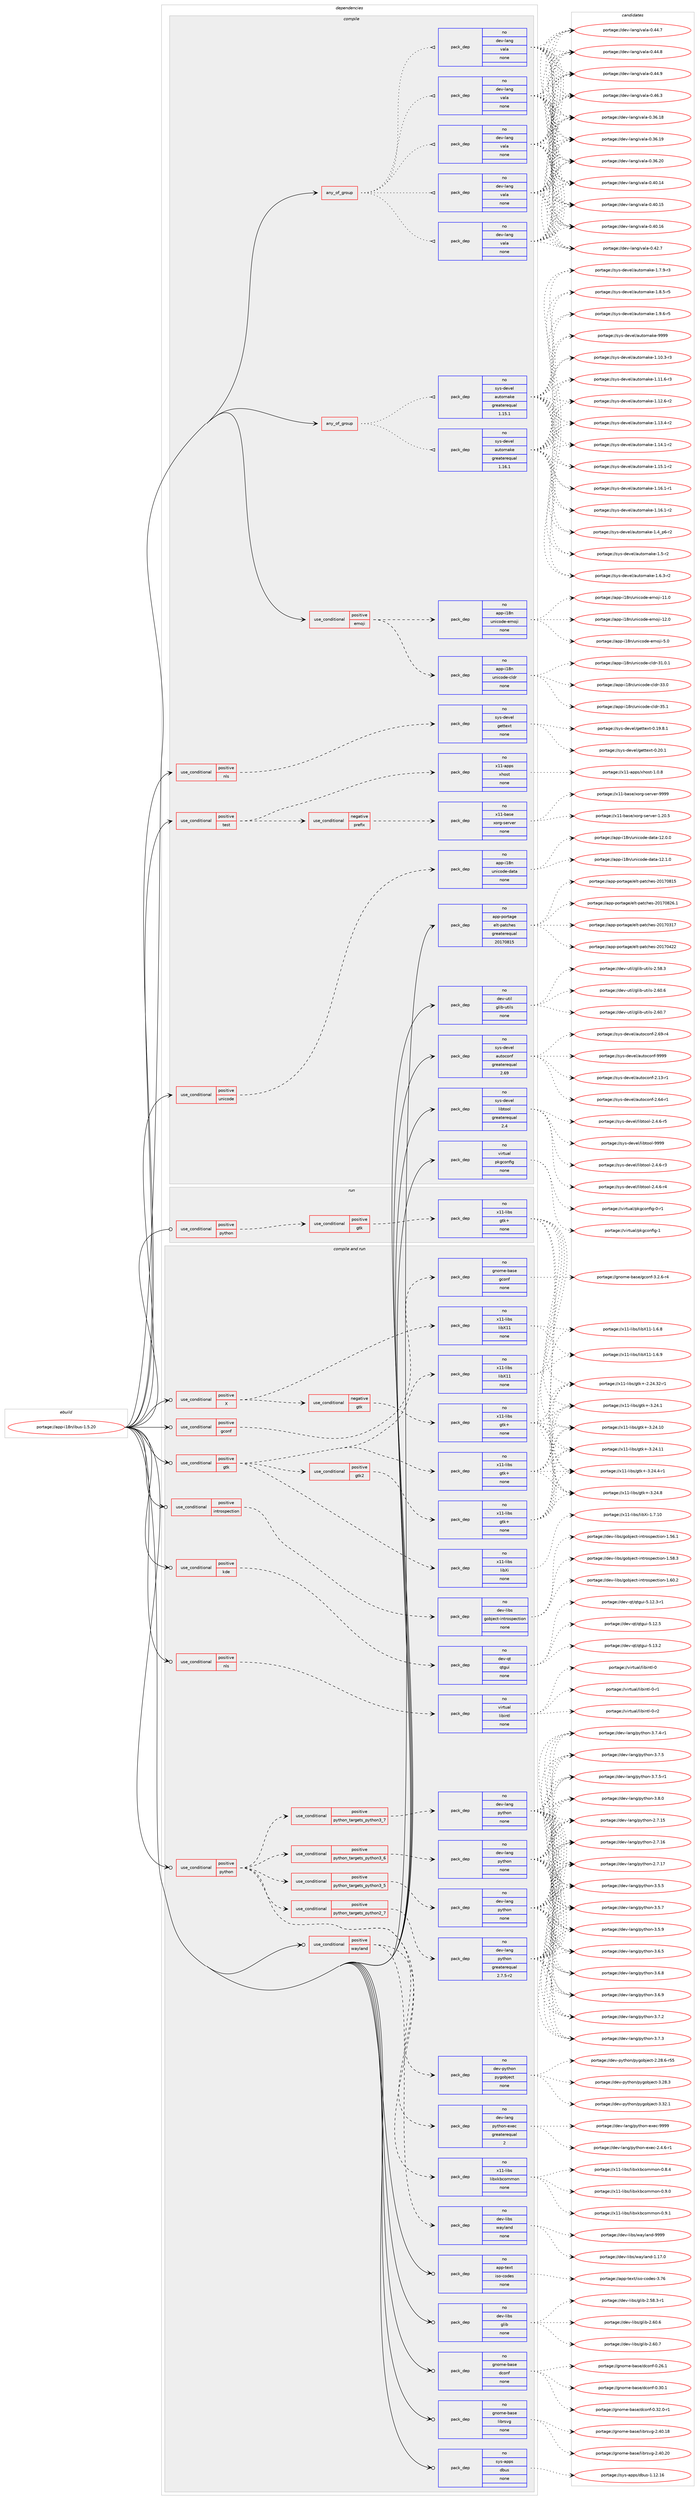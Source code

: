 digraph prolog {

# *************
# Graph options
# *************

newrank=true;
concentrate=true;
compound=true;
graph [rankdir=LR,fontname=Helvetica,fontsize=10,ranksep=1.5];#, ranksep=2.5, nodesep=0.2];
edge  [arrowhead=vee];
node  [fontname=Helvetica,fontsize=10];

# **********
# The ebuild
# **********

subgraph cluster_leftcol {
color=gray;
rank=same;
label=<<i>ebuild</i>>;
id [label="portage://app-i18n/ibus-1.5.20", color=red, width=4, href="../app-i18n/ibus-1.5.20.svg"];
}

# ****************
# The dependencies
# ****************

subgraph cluster_midcol {
color=gray;
label=<<i>dependencies</i>>;
subgraph cluster_compile {
fillcolor="#eeeeee";
style=filled;
label=<<i>compile</i>>;
subgraph any445 {
dependency30211 [label=<<TABLE BORDER="0" CELLBORDER="1" CELLSPACING="0" CELLPADDING="4"><TR><TD CELLPADDING="10">any_of_group</TD></TR></TABLE>>, shape=none, color=red];subgraph pack22001 {
dependency30212 [label=<<TABLE BORDER="0" CELLBORDER="1" CELLSPACING="0" CELLPADDING="4" WIDTH="220"><TR><TD ROWSPAN="6" CELLPADDING="30">pack_dep</TD></TR><TR><TD WIDTH="110">no</TD></TR><TR><TD>dev-lang</TD></TR><TR><TD>vala</TD></TR><TR><TD>none</TD></TR><TR><TD></TD></TR></TABLE>>, shape=none, color=blue];
}
dependency30211:e -> dependency30212:w [weight=20,style="dotted",arrowhead="oinv"];
subgraph pack22002 {
dependency30213 [label=<<TABLE BORDER="0" CELLBORDER="1" CELLSPACING="0" CELLPADDING="4" WIDTH="220"><TR><TD ROWSPAN="6" CELLPADDING="30">pack_dep</TD></TR><TR><TD WIDTH="110">no</TD></TR><TR><TD>dev-lang</TD></TR><TR><TD>vala</TD></TR><TR><TD>none</TD></TR><TR><TD></TD></TR></TABLE>>, shape=none, color=blue];
}
dependency30211:e -> dependency30213:w [weight=20,style="dotted",arrowhead="oinv"];
subgraph pack22003 {
dependency30214 [label=<<TABLE BORDER="0" CELLBORDER="1" CELLSPACING="0" CELLPADDING="4" WIDTH="220"><TR><TD ROWSPAN="6" CELLPADDING="30">pack_dep</TD></TR><TR><TD WIDTH="110">no</TD></TR><TR><TD>dev-lang</TD></TR><TR><TD>vala</TD></TR><TR><TD>none</TD></TR><TR><TD></TD></TR></TABLE>>, shape=none, color=blue];
}
dependency30211:e -> dependency30214:w [weight=20,style="dotted",arrowhead="oinv"];
subgraph pack22004 {
dependency30215 [label=<<TABLE BORDER="0" CELLBORDER="1" CELLSPACING="0" CELLPADDING="4" WIDTH="220"><TR><TD ROWSPAN="6" CELLPADDING="30">pack_dep</TD></TR><TR><TD WIDTH="110">no</TD></TR><TR><TD>dev-lang</TD></TR><TR><TD>vala</TD></TR><TR><TD>none</TD></TR><TR><TD></TD></TR></TABLE>>, shape=none, color=blue];
}
dependency30211:e -> dependency30215:w [weight=20,style="dotted",arrowhead="oinv"];
subgraph pack22005 {
dependency30216 [label=<<TABLE BORDER="0" CELLBORDER="1" CELLSPACING="0" CELLPADDING="4" WIDTH="220"><TR><TD ROWSPAN="6" CELLPADDING="30">pack_dep</TD></TR><TR><TD WIDTH="110">no</TD></TR><TR><TD>dev-lang</TD></TR><TR><TD>vala</TD></TR><TR><TD>none</TD></TR><TR><TD></TD></TR></TABLE>>, shape=none, color=blue];
}
dependency30211:e -> dependency30216:w [weight=20,style="dotted",arrowhead="oinv"];
}
id:e -> dependency30211:w [weight=20,style="solid",arrowhead="vee"];
subgraph any446 {
dependency30217 [label=<<TABLE BORDER="0" CELLBORDER="1" CELLSPACING="0" CELLPADDING="4"><TR><TD CELLPADDING="10">any_of_group</TD></TR></TABLE>>, shape=none, color=red];subgraph pack22006 {
dependency30218 [label=<<TABLE BORDER="0" CELLBORDER="1" CELLSPACING="0" CELLPADDING="4" WIDTH="220"><TR><TD ROWSPAN="6" CELLPADDING="30">pack_dep</TD></TR><TR><TD WIDTH="110">no</TD></TR><TR><TD>sys-devel</TD></TR><TR><TD>automake</TD></TR><TR><TD>greaterequal</TD></TR><TR><TD>1.16.1</TD></TR></TABLE>>, shape=none, color=blue];
}
dependency30217:e -> dependency30218:w [weight=20,style="dotted",arrowhead="oinv"];
subgraph pack22007 {
dependency30219 [label=<<TABLE BORDER="0" CELLBORDER="1" CELLSPACING="0" CELLPADDING="4" WIDTH="220"><TR><TD ROWSPAN="6" CELLPADDING="30">pack_dep</TD></TR><TR><TD WIDTH="110">no</TD></TR><TR><TD>sys-devel</TD></TR><TR><TD>automake</TD></TR><TR><TD>greaterequal</TD></TR><TR><TD>1.15.1</TD></TR></TABLE>>, shape=none, color=blue];
}
dependency30217:e -> dependency30219:w [weight=20,style="dotted",arrowhead="oinv"];
}
id:e -> dependency30217:w [weight=20,style="solid",arrowhead="vee"];
subgraph cond7753 {
dependency30220 [label=<<TABLE BORDER="0" CELLBORDER="1" CELLSPACING="0" CELLPADDING="4"><TR><TD ROWSPAN="3" CELLPADDING="10">use_conditional</TD></TR><TR><TD>positive</TD></TR><TR><TD>emoji</TD></TR></TABLE>>, shape=none, color=red];
subgraph pack22008 {
dependency30221 [label=<<TABLE BORDER="0" CELLBORDER="1" CELLSPACING="0" CELLPADDING="4" WIDTH="220"><TR><TD ROWSPAN="6" CELLPADDING="30">pack_dep</TD></TR><TR><TD WIDTH="110">no</TD></TR><TR><TD>app-i18n</TD></TR><TR><TD>unicode-cldr</TD></TR><TR><TD>none</TD></TR><TR><TD></TD></TR></TABLE>>, shape=none, color=blue];
}
dependency30220:e -> dependency30221:w [weight=20,style="dashed",arrowhead="vee"];
subgraph pack22009 {
dependency30222 [label=<<TABLE BORDER="0" CELLBORDER="1" CELLSPACING="0" CELLPADDING="4" WIDTH="220"><TR><TD ROWSPAN="6" CELLPADDING="30">pack_dep</TD></TR><TR><TD WIDTH="110">no</TD></TR><TR><TD>app-i18n</TD></TR><TR><TD>unicode-emoji</TD></TR><TR><TD>none</TD></TR><TR><TD></TD></TR></TABLE>>, shape=none, color=blue];
}
dependency30220:e -> dependency30222:w [weight=20,style="dashed",arrowhead="vee"];
}
id:e -> dependency30220:w [weight=20,style="solid",arrowhead="vee"];
subgraph cond7754 {
dependency30223 [label=<<TABLE BORDER="0" CELLBORDER="1" CELLSPACING="0" CELLPADDING="4"><TR><TD ROWSPAN="3" CELLPADDING="10">use_conditional</TD></TR><TR><TD>positive</TD></TR><TR><TD>nls</TD></TR></TABLE>>, shape=none, color=red];
subgraph pack22010 {
dependency30224 [label=<<TABLE BORDER="0" CELLBORDER="1" CELLSPACING="0" CELLPADDING="4" WIDTH="220"><TR><TD ROWSPAN="6" CELLPADDING="30">pack_dep</TD></TR><TR><TD WIDTH="110">no</TD></TR><TR><TD>sys-devel</TD></TR><TR><TD>gettext</TD></TR><TR><TD>none</TD></TR><TR><TD></TD></TR></TABLE>>, shape=none, color=blue];
}
dependency30223:e -> dependency30224:w [weight=20,style="dashed",arrowhead="vee"];
}
id:e -> dependency30223:w [weight=20,style="solid",arrowhead="vee"];
subgraph cond7755 {
dependency30225 [label=<<TABLE BORDER="0" CELLBORDER="1" CELLSPACING="0" CELLPADDING="4"><TR><TD ROWSPAN="3" CELLPADDING="10">use_conditional</TD></TR><TR><TD>positive</TD></TR><TR><TD>test</TD></TR></TABLE>>, shape=none, color=red];
subgraph cond7756 {
dependency30226 [label=<<TABLE BORDER="0" CELLBORDER="1" CELLSPACING="0" CELLPADDING="4"><TR><TD ROWSPAN="3" CELLPADDING="10">use_conditional</TD></TR><TR><TD>negative</TD></TR><TR><TD>prefix</TD></TR></TABLE>>, shape=none, color=red];
subgraph pack22011 {
dependency30227 [label=<<TABLE BORDER="0" CELLBORDER="1" CELLSPACING="0" CELLPADDING="4" WIDTH="220"><TR><TD ROWSPAN="6" CELLPADDING="30">pack_dep</TD></TR><TR><TD WIDTH="110">no</TD></TR><TR><TD>x11-base</TD></TR><TR><TD>xorg-server</TD></TR><TR><TD>none</TD></TR><TR><TD></TD></TR></TABLE>>, shape=none, color=blue];
}
dependency30226:e -> dependency30227:w [weight=20,style="dashed",arrowhead="vee"];
}
dependency30225:e -> dependency30226:w [weight=20,style="dashed",arrowhead="vee"];
subgraph pack22012 {
dependency30228 [label=<<TABLE BORDER="0" CELLBORDER="1" CELLSPACING="0" CELLPADDING="4" WIDTH="220"><TR><TD ROWSPAN="6" CELLPADDING="30">pack_dep</TD></TR><TR><TD WIDTH="110">no</TD></TR><TR><TD>x11-apps</TD></TR><TR><TD>xhost</TD></TR><TR><TD>none</TD></TR><TR><TD></TD></TR></TABLE>>, shape=none, color=blue];
}
dependency30225:e -> dependency30228:w [weight=20,style="dashed",arrowhead="vee"];
}
id:e -> dependency30225:w [weight=20,style="solid",arrowhead="vee"];
subgraph cond7757 {
dependency30229 [label=<<TABLE BORDER="0" CELLBORDER="1" CELLSPACING="0" CELLPADDING="4"><TR><TD ROWSPAN="3" CELLPADDING="10">use_conditional</TD></TR><TR><TD>positive</TD></TR><TR><TD>unicode</TD></TR></TABLE>>, shape=none, color=red];
subgraph pack22013 {
dependency30230 [label=<<TABLE BORDER="0" CELLBORDER="1" CELLSPACING="0" CELLPADDING="4" WIDTH="220"><TR><TD ROWSPAN="6" CELLPADDING="30">pack_dep</TD></TR><TR><TD WIDTH="110">no</TD></TR><TR><TD>app-i18n</TD></TR><TR><TD>unicode-data</TD></TR><TR><TD>none</TD></TR><TR><TD></TD></TR></TABLE>>, shape=none, color=blue];
}
dependency30229:e -> dependency30230:w [weight=20,style="dashed",arrowhead="vee"];
}
id:e -> dependency30229:w [weight=20,style="solid",arrowhead="vee"];
subgraph pack22014 {
dependency30231 [label=<<TABLE BORDER="0" CELLBORDER="1" CELLSPACING="0" CELLPADDING="4" WIDTH="220"><TR><TD ROWSPAN="6" CELLPADDING="30">pack_dep</TD></TR><TR><TD WIDTH="110">no</TD></TR><TR><TD>app-portage</TD></TR><TR><TD>elt-patches</TD></TR><TR><TD>greaterequal</TD></TR><TR><TD>20170815</TD></TR></TABLE>>, shape=none, color=blue];
}
id:e -> dependency30231:w [weight=20,style="solid",arrowhead="vee"];
subgraph pack22015 {
dependency30232 [label=<<TABLE BORDER="0" CELLBORDER="1" CELLSPACING="0" CELLPADDING="4" WIDTH="220"><TR><TD ROWSPAN="6" CELLPADDING="30">pack_dep</TD></TR><TR><TD WIDTH="110">no</TD></TR><TR><TD>dev-util</TD></TR><TR><TD>glib-utils</TD></TR><TR><TD>none</TD></TR><TR><TD></TD></TR></TABLE>>, shape=none, color=blue];
}
id:e -> dependency30232:w [weight=20,style="solid",arrowhead="vee"];
subgraph pack22016 {
dependency30233 [label=<<TABLE BORDER="0" CELLBORDER="1" CELLSPACING="0" CELLPADDING="4" WIDTH="220"><TR><TD ROWSPAN="6" CELLPADDING="30">pack_dep</TD></TR><TR><TD WIDTH="110">no</TD></TR><TR><TD>sys-devel</TD></TR><TR><TD>autoconf</TD></TR><TR><TD>greaterequal</TD></TR><TR><TD>2.69</TD></TR></TABLE>>, shape=none, color=blue];
}
id:e -> dependency30233:w [weight=20,style="solid",arrowhead="vee"];
subgraph pack22017 {
dependency30234 [label=<<TABLE BORDER="0" CELLBORDER="1" CELLSPACING="0" CELLPADDING="4" WIDTH="220"><TR><TD ROWSPAN="6" CELLPADDING="30">pack_dep</TD></TR><TR><TD WIDTH="110">no</TD></TR><TR><TD>sys-devel</TD></TR><TR><TD>libtool</TD></TR><TR><TD>greaterequal</TD></TR><TR><TD>2.4</TD></TR></TABLE>>, shape=none, color=blue];
}
id:e -> dependency30234:w [weight=20,style="solid",arrowhead="vee"];
subgraph pack22018 {
dependency30235 [label=<<TABLE BORDER="0" CELLBORDER="1" CELLSPACING="0" CELLPADDING="4" WIDTH="220"><TR><TD ROWSPAN="6" CELLPADDING="30">pack_dep</TD></TR><TR><TD WIDTH="110">no</TD></TR><TR><TD>virtual</TD></TR><TR><TD>pkgconfig</TD></TR><TR><TD>none</TD></TR><TR><TD></TD></TR></TABLE>>, shape=none, color=blue];
}
id:e -> dependency30235:w [weight=20,style="solid",arrowhead="vee"];
}
subgraph cluster_compileandrun {
fillcolor="#eeeeee";
style=filled;
label=<<i>compile and run</i>>;
subgraph cond7758 {
dependency30236 [label=<<TABLE BORDER="0" CELLBORDER="1" CELLSPACING="0" CELLPADDING="4"><TR><TD ROWSPAN="3" CELLPADDING="10">use_conditional</TD></TR><TR><TD>positive</TD></TR><TR><TD>X</TD></TR></TABLE>>, shape=none, color=red];
subgraph pack22019 {
dependency30237 [label=<<TABLE BORDER="0" CELLBORDER="1" CELLSPACING="0" CELLPADDING="4" WIDTH="220"><TR><TD ROWSPAN="6" CELLPADDING="30">pack_dep</TD></TR><TR><TD WIDTH="110">no</TD></TR><TR><TD>x11-libs</TD></TR><TR><TD>libX11</TD></TR><TR><TD>none</TD></TR><TR><TD></TD></TR></TABLE>>, shape=none, color=blue];
}
dependency30236:e -> dependency30237:w [weight=20,style="dashed",arrowhead="vee"];
subgraph cond7759 {
dependency30238 [label=<<TABLE BORDER="0" CELLBORDER="1" CELLSPACING="0" CELLPADDING="4"><TR><TD ROWSPAN="3" CELLPADDING="10">use_conditional</TD></TR><TR><TD>negative</TD></TR><TR><TD>gtk</TD></TR></TABLE>>, shape=none, color=red];
subgraph pack22020 {
dependency30239 [label=<<TABLE BORDER="0" CELLBORDER="1" CELLSPACING="0" CELLPADDING="4" WIDTH="220"><TR><TD ROWSPAN="6" CELLPADDING="30">pack_dep</TD></TR><TR><TD WIDTH="110">no</TD></TR><TR><TD>x11-libs</TD></TR><TR><TD>gtk+</TD></TR><TR><TD>none</TD></TR><TR><TD></TD></TR></TABLE>>, shape=none, color=blue];
}
dependency30238:e -> dependency30239:w [weight=20,style="dashed",arrowhead="vee"];
}
dependency30236:e -> dependency30238:w [weight=20,style="dashed",arrowhead="vee"];
}
id:e -> dependency30236:w [weight=20,style="solid",arrowhead="odotvee"];
subgraph cond7760 {
dependency30240 [label=<<TABLE BORDER="0" CELLBORDER="1" CELLSPACING="0" CELLPADDING="4"><TR><TD ROWSPAN="3" CELLPADDING="10">use_conditional</TD></TR><TR><TD>positive</TD></TR><TR><TD>gconf</TD></TR></TABLE>>, shape=none, color=red];
subgraph pack22021 {
dependency30241 [label=<<TABLE BORDER="0" CELLBORDER="1" CELLSPACING="0" CELLPADDING="4" WIDTH="220"><TR><TD ROWSPAN="6" CELLPADDING="30">pack_dep</TD></TR><TR><TD WIDTH="110">no</TD></TR><TR><TD>gnome-base</TD></TR><TR><TD>gconf</TD></TR><TR><TD>none</TD></TR><TR><TD></TD></TR></TABLE>>, shape=none, color=blue];
}
dependency30240:e -> dependency30241:w [weight=20,style="dashed",arrowhead="vee"];
}
id:e -> dependency30240:w [weight=20,style="solid",arrowhead="odotvee"];
subgraph cond7761 {
dependency30242 [label=<<TABLE BORDER="0" CELLBORDER="1" CELLSPACING="0" CELLPADDING="4"><TR><TD ROWSPAN="3" CELLPADDING="10">use_conditional</TD></TR><TR><TD>positive</TD></TR><TR><TD>gtk</TD></TR></TABLE>>, shape=none, color=red];
subgraph pack22022 {
dependency30243 [label=<<TABLE BORDER="0" CELLBORDER="1" CELLSPACING="0" CELLPADDING="4" WIDTH="220"><TR><TD ROWSPAN="6" CELLPADDING="30">pack_dep</TD></TR><TR><TD WIDTH="110">no</TD></TR><TR><TD>x11-libs</TD></TR><TR><TD>gtk+</TD></TR><TR><TD>none</TD></TR><TR><TD></TD></TR></TABLE>>, shape=none, color=blue];
}
dependency30242:e -> dependency30243:w [weight=20,style="dashed",arrowhead="vee"];
subgraph pack22023 {
dependency30244 [label=<<TABLE BORDER="0" CELLBORDER="1" CELLSPACING="0" CELLPADDING="4" WIDTH="220"><TR><TD ROWSPAN="6" CELLPADDING="30">pack_dep</TD></TR><TR><TD WIDTH="110">no</TD></TR><TR><TD>x11-libs</TD></TR><TR><TD>libX11</TD></TR><TR><TD>none</TD></TR><TR><TD></TD></TR></TABLE>>, shape=none, color=blue];
}
dependency30242:e -> dependency30244:w [weight=20,style="dashed",arrowhead="vee"];
subgraph pack22024 {
dependency30245 [label=<<TABLE BORDER="0" CELLBORDER="1" CELLSPACING="0" CELLPADDING="4" WIDTH="220"><TR><TD ROWSPAN="6" CELLPADDING="30">pack_dep</TD></TR><TR><TD WIDTH="110">no</TD></TR><TR><TD>x11-libs</TD></TR><TR><TD>libXi</TD></TR><TR><TD>none</TD></TR><TR><TD></TD></TR></TABLE>>, shape=none, color=blue];
}
dependency30242:e -> dependency30245:w [weight=20,style="dashed",arrowhead="vee"];
subgraph cond7762 {
dependency30246 [label=<<TABLE BORDER="0" CELLBORDER="1" CELLSPACING="0" CELLPADDING="4"><TR><TD ROWSPAN="3" CELLPADDING="10">use_conditional</TD></TR><TR><TD>positive</TD></TR><TR><TD>gtk2</TD></TR></TABLE>>, shape=none, color=red];
subgraph pack22025 {
dependency30247 [label=<<TABLE BORDER="0" CELLBORDER="1" CELLSPACING="0" CELLPADDING="4" WIDTH="220"><TR><TD ROWSPAN="6" CELLPADDING="30">pack_dep</TD></TR><TR><TD WIDTH="110">no</TD></TR><TR><TD>x11-libs</TD></TR><TR><TD>gtk+</TD></TR><TR><TD>none</TD></TR><TR><TD></TD></TR></TABLE>>, shape=none, color=blue];
}
dependency30246:e -> dependency30247:w [weight=20,style="dashed",arrowhead="vee"];
}
dependency30242:e -> dependency30246:w [weight=20,style="dashed",arrowhead="vee"];
}
id:e -> dependency30242:w [weight=20,style="solid",arrowhead="odotvee"];
subgraph cond7763 {
dependency30248 [label=<<TABLE BORDER="0" CELLBORDER="1" CELLSPACING="0" CELLPADDING="4"><TR><TD ROWSPAN="3" CELLPADDING="10">use_conditional</TD></TR><TR><TD>positive</TD></TR><TR><TD>introspection</TD></TR></TABLE>>, shape=none, color=red];
subgraph pack22026 {
dependency30249 [label=<<TABLE BORDER="0" CELLBORDER="1" CELLSPACING="0" CELLPADDING="4" WIDTH="220"><TR><TD ROWSPAN="6" CELLPADDING="30">pack_dep</TD></TR><TR><TD WIDTH="110">no</TD></TR><TR><TD>dev-libs</TD></TR><TR><TD>gobject-introspection</TD></TR><TR><TD>none</TD></TR><TR><TD></TD></TR></TABLE>>, shape=none, color=blue];
}
dependency30248:e -> dependency30249:w [weight=20,style="dashed",arrowhead="vee"];
}
id:e -> dependency30248:w [weight=20,style="solid",arrowhead="odotvee"];
subgraph cond7764 {
dependency30250 [label=<<TABLE BORDER="0" CELLBORDER="1" CELLSPACING="0" CELLPADDING="4"><TR><TD ROWSPAN="3" CELLPADDING="10">use_conditional</TD></TR><TR><TD>positive</TD></TR><TR><TD>kde</TD></TR></TABLE>>, shape=none, color=red];
subgraph pack22027 {
dependency30251 [label=<<TABLE BORDER="0" CELLBORDER="1" CELLSPACING="0" CELLPADDING="4" WIDTH="220"><TR><TD ROWSPAN="6" CELLPADDING="30">pack_dep</TD></TR><TR><TD WIDTH="110">no</TD></TR><TR><TD>dev-qt</TD></TR><TR><TD>qtgui</TD></TR><TR><TD>none</TD></TR><TR><TD></TD></TR></TABLE>>, shape=none, color=blue];
}
dependency30250:e -> dependency30251:w [weight=20,style="dashed",arrowhead="vee"];
}
id:e -> dependency30250:w [weight=20,style="solid",arrowhead="odotvee"];
subgraph cond7765 {
dependency30252 [label=<<TABLE BORDER="0" CELLBORDER="1" CELLSPACING="0" CELLPADDING="4"><TR><TD ROWSPAN="3" CELLPADDING="10">use_conditional</TD></TR><TR><TD>positive</TD></TR><TR><TD>nls</TD></TR></TABLE>>, shape=none, color=red];
subgraph pack22028 {
dependency30253 [label=<<TABLE BORDER="0" CELLBORDER="1" CELLSPACING="0" CELLPADDING="4" WIDTH="220"><TR><TD ROWSPAN="6" CELLPADDING="30">pack_dep</TD></TR><TR><TD WIDTH="110">no</TD></TR><TR><TD>virtual</TD></TR><TR><TD>libintl</TD></TR><TR><TD>none</TD></TR><TR><TD></TD></TR></TABLE>>, shape=none, color=blue];
}
dependency30252:e -> dependency30253:w [weight=20,style="dashed",arrowhead="vee"];
}
id:e -> dependency30252:w [weight=20,style="solid",arrowhead="odotvee"];
subgraph cond7766 {
dependency30254 [label=<<TABLE BORDER="0" CELLBORDER="1" CELLSPACING="0" CELLPADDING="4"><TR><TD ROWSPAN="3" CELLPADDING="10">use_conditional</TD></TR><TR><TD>positive</TD></TR><TR><TD>python</TD></TR></TABLE>>, shape=none, color=red];
subgraph cond7767 {
dependency30255 [label=<<TABLE BORDER="0" CELLBORDER="1" CELLSPACING="0" CELLPADDING="4"><TR><TD ROWSPAN="3" CELLPADDING="10">use_conditional</TD></TR><TR><TD>positive</TD></TR><TR><TD>python_targets_python2_7</TD></TR></TABLE>>, shape=none, color=red];
subgraph pack22029 {
dependency30256 [label=<<TABLE BORDER="0" CELLBORDER="1" CELLSPACING="0" CELLPADDING="4" WIDTH="220"><TR><TD ROWSPAN="6" CELLPADDING="30">pack_dep</TD></TR><TR><TD WIDTH="110">no</TD></TR><TR><TD>dev-lang</TD></TR><TR><TD>python</TD></TR><TR><TD>greaterequal</TD></TR><TR><TD>2.7.5-r2</TD></TR></TABLE>>, shape=none, color=blue];
}
dependency30255:e -> dependency30256:w [weight=20,style="dashed",arrowhead="vee"];
}
dependency30254:e -> dependency30255:w [weight=20,style="dashed",arrowhead="vee"];
subgraph cond7768 {
dependency30257 [label=<<TABLE BORDER="0" CELLBORDER="1" CELLSPACING="0" CELLPADDING="4"><TR><TD ROWSPAN="3" CELLPADDING="10">use_conditional</TD></TR><TR><TD>positive</TD></TR><TR><TD>python_targets_python3_5</TD></TR></TABLE>>, shape=none, color=red];
subgraph pack22030 {
dependency30258 [label=<<TABLE BORDER="0" CELLBORDER="1" CELLSPACING="0" CELLPADDING="4" WIDTH="220"><TR><TD ROWSPAN="6" CELLPADDING="30">pack_dep</TD></TR><TR><TD WIDTH="110">no</TD></TR><TR><TD>dev-lang</TD></TR><TR><TD>python</TD></TR><TR><TD>none</TD></TR><TR><TD></TD></TR></TABLE>>, shape=none, color=blue];
}
dependency30257:e -> dependency30258:w [weight=20,style="dashed",arrowhead="vee"];
}
dependency30254:e -> dependency30257:w [weight=20,style="dashed",arrowhead="vee"];
subgraph cond7769 {
dependency30259 [label=<<TABLE BORDER="0" CELLBORDER="1" CELLSPACING="0" CELLPADDING="4"><TR><TD ROWSPAN="3" CELLPADDING="10">use_conditional</TD></TR><TR><TD>positive</TD></TR><TR><TD>python_targets_python3_6</TD></TR></TABLE>>, shape=none, color=red];
subgraph pack22031 {
dependency30260 [label=<<TABLE BORDER="0" CELLBORDER="1" CELLSPACING="0" CELLPADDING="4" WIDTH="220"><TR><TD ROWSPAN="6" CELLPADDING="30">pack_dep</TD></TR><TR><TD WIDTH="110">no</TD></TR><TR><TD>dev-lang</TD></TR><TR><TD>python</TD></TR><TR><TD>none</TD></TR><TR><TD></TD></TR></TABLE>>, shape=none, color=blue];
}
dependency30259:e -> dependency30260:w [weight=20,style="dashed",arrowhead="vee"];
}
dependency30254:e -> dependency30259:w [weight=20,style="dashed",arrowhead="vee"];
subgraph cond7770 {
dependency30261 [label=<<TABLE BORDER="0" CELLBORDER="1" CELLSPACING="0" CELLPADDING="4"><TR><TD ROWSPAN="3" CELLPADDING="10">use_conditional</TD></TR><TR><TD>positive</TD></TR><TR><TD>python_targets_python3_7</TD></TR></TABLE>>, shape=none, color=red];
subgraph pack22032 {
dependency30262 [label=<<TABLE BORDER="0" CELLBORDER="1" CELLSPACING="0" CELLPADDING="4" WIDTH="220"><TR><TD ROWSPAN="6" CELLPADDING="30">pack_dep</TD></TR><TR><TD WIDTH="110">no</TD></TR><TR><TD>dev-lang</TD></TR><TR><TD>python</TD></TR><TR><TD>none</TD></TR><TR><TD></TD></TR></TABLE>>, shape=none, color=blue];
}
dependency30261:e -> dependency30262:w [weight=20,style="dashed",arrowhead="vee"];
}
dependency30254:e -> dependency30261:w [weight=20,style="dashed",arrowhead="vee"];
subgraph pack22033 {
dependency30263 [label=<<TABLE BORDER="0" CELLBORDER="1" CELLSPACING="0" CELLPADDING="4" WIDTH="220"><TR><TD ROWSPAN="6" CELLPADDING="30">pack_dep</TD></TR><TR><TD WIDTH="110">no</TD></TR><TR><TD>dev-lang</TD></TR><TR><TD>python-exec</TD></TR><TR><TD>greaterequal</TD></TR><TR><TD>2</TD></TR></TABLE>>, shape=none, color=blue];
}
dependency30254:e -> dependency30263:w [weight=20,style="dashed",arrowhead="vee"];
subgraph pack22034 {
dependency30264 [label=<<TABLE BORDER="0" CELLBORDER="1" CELLSPACING="0" CELLPADDING="4" WIDTH="220"><TR><TD ROWSPAN="6" CELLPADDING="30">pack_dep</TD></TR><TR><TD WIDTH="110">no</TD></TR><TR><TD>dev-python</TD></TR><TR><TD>pygobject</TD></TR><TR><TD>none</TD></TR><TR><TD></TD></TR></TABLE>>, shape=none, color=blue];
}
dependency30254:e -> dependency30264:w [weight=20,style="dashed",arrowhead="vee"];
}
id:e -> dependency30254:w [weight=20,style="solid",arrowhead="odotvee"];
subgraph cond7771 {
dependency30265 [label=<<TABLE BORDER="0" CELLBORDER="1" CELLSPACING="0" CELLPADDING="4"><TR><TD ROWSPAN="3" CELLPADDING="10">use_conditional</TD></TR><TR><TD>positive</TD></TR><TR><TD>wayland</TD></TR></TABLE>>, shape=none, color=red];
subgraph pack22035 {
dependency30266 [label=<<TABLE BORDER="0" CELLBORDER="1" CELLSPACING="0" CELLPADDING="4" WIDTH="220"><TR><TD ROWSPAN="6" CELLPADDING="30">pack_dep</TD></TR><TR><TD WIDTH="110">no</TD></TR><TR><TD>dev-libs</TD></TR><TR><TD>wayland</TD></TR><TR><TD>none</TD></TR><TR><TD></TD></TR></TABLE>>, shape=none, color=blue];
}
dependency30265:e -> dependency30266:w [weight=20,style="dashed",arrowhead="vee"];
subgraph pack22036 {
dependency30267 [label=<<TABLE BORDER="0" CELLBORDER="1" CELLSPACING="0" CELLPADDING="4" WIDTH="220"><TR><TD ROWSPAN="6" CELLPADDING="30">pack_dep</TD></TR><TR><TD WIDTH="110">no</TD></TR><TR><TD>x11-libs</TD></TR><TR><TD>libxkbcommon</TD></TR><TR><TD>none</TD></TR><TR><TD></TD></TR></TABLE>>, shape=none, color=blue];
}
dependency30265:e -> dependency30267:w [weight=20,style="dashed",arrowhead="vee"];
}
id:e -> dependency30265:w [weight=20,style="solid",arrowhead="odotvee"];
subgraph pack22037 {
dependency30268 [label=<<TABLE BORDER="0" CELLBORDER="1" CELLSPACING="0" CELLPADDING="4" WIDTH="220"><TR><TD ROWSPAN="6" CELLPADDING="30">pack_dep</TD></TR><TR><TD WIDTH="110">no</TD></TR><TR><TD>app-text</TD></TR><TR><TD>iso-codes</TD></TR><TR><TD>none</TD></TR><TR><TD></TD></TR></TABLE>>, shape=none, color=blue];
}
id:e -> dependency30268:w [weight=20,style="solid",arrowhead="odotvee"];
subgraph pack22038 {
dependency30269 [label=<<TABLE BORDER="0" CELLBORDER="1" CELLSPACING="0" CELLPADDING="4" WIDTH="220"><TR><TD ROWSPAN="6" CELLPADDING="30">pack_dep</TD></TR><TR><TD WIDTH="110">no</TD></TR><TR><TD>dev-libs</TD></TR><TR><TD>glib</TD></TR><TR><TD>none</TD></TR><TR><TD></TD></TR></TABLE>>, shape=none, color=blue];
}
id:e -> dependency30269:w [weight=20,style="solid",arrowhead="odotvee"];
subgraph pack22039 {
dependency30270 [label=<<TABLE BORDER="0" CELLBORDER="1" CELLSPACING="0" CELLPADDING="4" WIDTH="220"><TR><TD ROWSPAN="6" CELLPADDING="30">pack_dep</TD></TR><TR><TD WIDTH="110">no</TD></TR><TR><TD>gnome-base</TD></TR><TR><TD>dconf</TD></TR><TR><TD>none</TD></TR><TR><TD></TD></TR></TABLE>>, shape=none, color=blue];
}
id:e -> dependency30270:w [weight=20,style="solid",arrowhead="odotvee"];
subgraph pack22040 {
dependency30271 [label=<<TABLE BORDER="0" CELLBORDER="1" CELLSPACING="0" CELLPADDING="4" WIDTH="220"><TR><TD ROWSPAN="6" CELLPADDING="30">pack_dep</TD></TR><TR><TD WIDTH="110">no</TD></TR><TR><TD>gnome-base</TD></TR><TR><TD>librsvg</TD></TR><TR><TD>none</TD></TR><TR><TD></TD></TR></TABLE>>, shape=none, color=blue];
}
id:e -> dependency30271:w [weight=20,style="solid",arrowhead="odotvee"];
subgraph pack22041 {
dependency30272 [label=<<TABLE BORDER="0" CELLBORDER="1" CELLSPACING="0" CELLPADDING="4" WIDTH="220"><TR><TD ROWSPAN="6" CELLPADDING="30">pack_dep</TD></TR><TR><TD WIDTH="110">no</TD></TR><TR><TD>sys-apps</TD></TR><TR><TD>dbus</TD></TR><TR><TD>none</TD></TR><TR><TD></TD></TR></TABLE>>, shape=none, color=blue];
}
id:e -> dependency30272:w [weight=20,style="solid",arrowhead="odotvee"];
}
subgraph cluster_run {
fillcolor="#eeeeee";
style=filled;
label=<<i>run</i>>;
subgraph cond7772 {
dependency30273 [label=<<TABLE BORDER="0" CELLBORDER="1" CELLSPACING="0" CELLPADDING="4"><TR><TD ROWSPAN="3" CELLPADDING="10">use_conditional</TD></TR><TR><TD>positive</TD></TR><TR><TD>python</TD></TR></TABLE>>, shape=none, color=red];
subgraph cond7773 {
dependency30274 [label=<<TABLE BORDER="0" CELLBORDER="1" CELLSPACING="0" CELLPADDING="4"><TR><TD ROWSPAN="3" CELLPADDING="10">use_conditional</TD></TR><TR><TD>positive</TD></TR><TR><TD>gtk</TD></TR></TABLE>>, shape=none, color=red];
subgraph pack22042 {
dependency30275 [label=<<TABLE BORDER="0" CELLBORDER="1" CELLSPACING="0" CELLPADDING="4" WIDTH="220"><TR><TD ROWSPAN="6" CELLPADDING="30">pack_dep</TD></TR><TR><TD WIDTH="110">no</TD></TR><TR><TD>x11-libs</TD></TR><TR><TD>gtk+</TD></TR><TR><TD>none</TD></TR><TR><TD></TD></TR></TABLE>>, shape=none, color=blue];
}
dependency30274:e -> dependency30275:w [weight=20,style="dashed",arrowhead="vee"];
}
dependency30273:e -> dependency30274:w [weight=20,style="dashed",arrowhead="vee"];
}
id:e -> dependency30273:w [weight=20,style="solid",arrowhead="odot"];
}
}

# **************
# The candidates
# **************

subgraph cluster_choices {
rank=same;
color=gray;
label=<<i>candidates</i>>;

subgraph choice22001 {
color=black;
nodesep=1;
choiceportage10010111845108971101034711897108974548465154464956 [label="portage://dev-lang/vala-0.36.18", color=red, width=4,href="../dev-lang/vala-0.36.18.svg"];
choiceportage10010111845108971101034711897108974548465154464957 [label="portage://dev-lang/vala-0.36.19", color=red, width=4,href="../dev-lang/vala-0.36.19.svg"];
choiceportage10010111845108971101034711897108974548465154465048 [label="portage://dev-lang/vala-0.36.20", color=red, width=4,href="../dev-lang/vala-0.36.20.svg"];
choiceportage10010111845108971101034711897108974548465248464952 [label="portage://dev-lang/vala-0.40.14", color=red, width=4,href="../dev-lang/vala-0.40.14.svg"];
choiceportage10010111845108971101034711897108974548465248464953 [label="portage://dev-lang/vala-0.40.15", color=red, width=4,href="../dev-lang/vala-0.40.15.svg"];
choiceportage10010111845108971101034711897108974548465248464954 [label="portage://dev-lang/vala-0.40.16", color=red, width=4,href="../dev-lang/vala-0.40.16.svg"];
choiceportage100101118451089711010347118971089745484652504655 [label="portage://dev-lang/vala-0.42.7", color=red, width=4,href="../dev-lang/vala-0.42.7.svg"];
choiceportage100101118451089711010347118971089745484652524655 [label="portage://dev-lang/vala-0.44.7", color=red, width=4,href="../dev-lang/vala-0.44.7.svg"];
choiceportage100101118451089711010347118971089745484652524656 [label="portage://dev-lang/vala-0.44.8", color=red, width=4,href="../dev-lang/vala-0.44.8.svg"];
choiceportage100101118451089711010347118971089745484652524657 [label="portage://dev-lang/vala-0.44.9", color=red, width=4,href="../dev-lang/vala-0.44.9.svg"];
choiceportage100101118451089711010347118971089745484652544651 [label="portage://dev-lang/vala-0.46.3", color=red, width=4,href="../dev-lang/vala-0.46.3.svg"];
dependency30212:e -> choiceportage10010111845108971101034711897108974548465154464956:w [style=dotted,weight="100"];
dependency30212:e -> choiceportage10010111845108971101034711897108974548465154464957:w [style=dotted,weight="100"];
dependency30212:e -> choiceportage10010111845108971101034711897108974548465154465048:w [style=dotted,weight="100"];
dependency30212:e -> choiceportage10010111845108971101034711897108974548465248464952:w [style=dotted,weight="100"];
dependency30212:e -> choiceportage10010111845108971101034711897108974548465248464953:w [style=dotted,weight="100"];
dependency30212:e -> choiceportage10010111845108971101034711897108974548465248464954:w [style=dotted,weight="100"];
dependency30212:e -> choiceportage100101118451089711010347118971089745484652504655:w [style=dotted,weight="100"];
dependency30212:e -> choiceportage100101118451089711010347118971089745484652524655:w [style=dotted,weight="100"];
dependency30212:e -> choiceportage100101118451089711010347118971089745484652524656:w [style=dotted,weight="100"];
dependency30212:e -> choiceportage100101118451089711010347118971089745484652524657:w [style=dotted,weight="100"];
dependency30212:e -> choiceportage100101118451089711010347118971089745484652544651:w [style=dotted,weight="100"];
}
subgraph choice22002 {
color=black;
nodesep=1;
choiceportage10010111845108971101034711897108974548465154464956 [label="portage://dev-lang/vala-0.36.18", color=red, width=4,href="../dev-lang/vala-0.36.18.svg"];
choiceportage10010111845108971101034711897108974548465154464957 [label="portage://dev-lang/vala-0.36.19", color=red, width=4,href="../dev-lang/vala-0.36.19.svg"];
choiceportage10010111845108971101034711897108974548465154465048 [label="portage://dev-lang/vala-0.36.20", color=red, width=4,href="../dev-lang/vala-0.36.20.svg"];
choiceportage10010111845108971101034711897108974548465248464952 [label="portage://dev-lang/vala-0.40.14", color=red, width=4,href="../dev-lang/vala-0.40.14.svg"];
choiceportage10010111845108971101034711897108974548465248464953 [label="portage://dev-lang/vala-0.40.15", color=red, width=4,href="../dev-lang/vala-0.40.15.svg"];
choiceportage10010111845108971101034711897108974548465248464954 [label="portage://dev-lang/vala-0.40.16", color=red, width=4,href="../dev-lang/vala-0.40.16.svg"];
choiceportage100101118451089711010347118971089745484652504655 [label="portage://dev-lang/vala-0.42.7", color=red, width=4,href="../dev-lang/vala-0.42.7.svg"];
choiceportage100101118451089711010347118971089745484652524655 [label="portage://dev-lang/vala-0.44.7", color=red, width=4,href="../dev-lang/vala-0.44.7.svg"];
choiceportage100101118451089711010347118971089745484652524656 [label="portage://dev-lang/vala-0.44.8", color=red, width=4,href="../dev-lang/vala-0.44.8.svg"];
choiceportage100101118451089711010347118971089745484652524657 [label="portage://dev-lang/vala-0.44.9", color=red, width=4,href="../dev-lang/vala-0.44.9.svg"];
choiceportage100101118451089711010347118971089745484652544651 [label="portage://dev-lang/vala-0.46.3", color=red, width=4,href="../dev-lang/vala-0.46.3.svg"];
dependency30213:e -> choiceportage10010111845108971101034711897108974548465154464956:w [style=dotted,weight="100"];
dependency30213:e -> choiceportage10010111845108971101034711897108974548465154464957:w [style=dotted,weight="100"];
dependency30213:e -> choiceportage10010111845108971101034711897108974548465154465048:w [style=dotted,weight="100"];
dependency30213:e -> choiceportage10010111845108971101034711897108974548465248464952:w [style=dotted,weight="100"];
dependency30213:e -> choiceportage10010111845108971101034711897108974548465248464953:w [style=dotted,weight="100"];
dependency30213:e -> choiceportage10010111845108971101034711897108974548465248464954:w [style=dotted,weight="100"];
dependency30213:e -> choiceportage100101118451089711010347118971089745484652504655:w [style=dotted,weight="100"];
dependency30213:e -> choiceportage100101118451089711010347118971089745484652524655:w [style=dotted,weight="100"];
dependency30213:e -> choiceportage100101118451089711010347118971089745484652524656:w [style=dotted,weight="100"];
dependency30213:e -> choiceportage100101118451089711010347118971089745484652524657:w [style=dotted,weight="100"];
dependency30213:e -> choiceportage100101118451089711010347118971089745484652544651:w [style=dotted,weight="100"];
}
subgraph choice22003 {
color=black;
nodesep=1;
choiceportage10010111845108971101034711897108974548465154464956 [label="portage://dev-lang/vala-0.36.18", color=red, width=4,href="../dev-lang/vala-0.36.18.svg"];
choiceportage10010111845108971101034711897108974548465154464957 [label="portage://dev-lang/vala-0.36.19", color=red, width=4,href="../dev-lang/vala-0.36.19.svg"];
choiceportage10010111845108971101034711897108974548465154465048 [label="portage://dev-lang/vala-0.36.20", color=red, width=4,href="../dev-lang/vala-0.36.20.svg"];
choiceportage10010111845108971101034711897108974548465248464952 [label="portage://dev-lang/vala-0.40.14", color=red, width=4,href="../dev-lang/vala-0.40.14.svg"];
choiceportage10010111845108971101034711897108974548465248464953 [label="portage://dev-lang/vala-0.40.15", color=red, width=4,href="../dev-lang/vala-0.40.15.svg"];
choiceportage10010111845108971101034711897108974548465248464954 [label="portage://dev-lang/vala-0.40.16", color=red, width=4,href="../dev-lang/vala-0.40.16.svg"];
choiceportage100101118451089711010347118971089745484652504655 [label="portage://dev-lang/vala-0.42.7", color=red, width=4,href="../dev-lang/vala-0.42.7.svg"];
choiceportage100101118451089711010347118971089745484652524655 [label="portage://dev-lang/vala-0.44.7", color=red, width=4,href="../dev-lang/vala-0.44.7.svg"];
choiceportage100101118451089711010347118971089745484652524656 [label="portage://dev-lang/vala-0.44.8", color=red, width=4,href="../dev-lang/vala-0.44.8.svg"];
choiceportage100101118451089711010347118971089745484652524657 [label="portage://dev-lang/vala-0.44.9", color=red, width=4,href="../dev-lang/vala-0.44.9.svg"];
choiceportage100101118451089711010347118971089745484652544651 [label="portage://dev-lang/vala-0.46.3", color=red, width=4,href="../dev-lang/vala-0.46.3.svg"];
dependency30214:e -> choiceportage10010111845108971101034711897108974548465154464956:w [style=dotted,weight="100"];
dependency30214:e -> choiceportage10010111845108971101034711897108974548465154464957:w [style=dotted,weight="100"];
dependency30214:e -> choiceportage10010111845108971101034711897108974548465154465048:w [style=dotted,weight="100"];
dependency30214:e -> choiceportage10010111845108971101034711897108974548465248464952:w [style=dotted,weight="100"];
dependency30214:e -> choiceportage10010111845108971101034711897108974548465248464953:w [style=dotted,weight="100"];
dependency30214:e -> choiceportage10010111845108971101034711897108974548465248464954:w [style=dotted,weight="100"];
dependency30214:e -> choiceportage100101118451089711010347118971089745484652504655:w [style=dotted,weight="100"];
dependency30214:e -> choiceportage100101118451089711010347118971089745484652524655:w [style=dotted,weight="100"];
dependency30214:e -> choiceportage100101118451089711010347118971089745484652524656:w [style=dotted,weight="100"];
dependency30214:e -> choiceportage100101118451089711010347118971089745484652524657:w [style=dotted,weight="100"];
dependency30214:e -> choiceportage100101118451089711010347118971089745484652544651:w [style=dotted,weight="100"];
}
subgraph choice22004 {
color=black;
nodesep=1;
choiceportage10010111845108971101034711897108974548465154464956 [label="portage://dev-lang/vala-0.36.18", color=red, width=4,href="../dev-lang/vala-0.36.18.svg"];
choiceportage10010111845108971101034711897108974548465154464957 [label="portage://dev-lang/vala-0.36.19", color=red, width=4,href="../dev-lang/vala-0.36.19.svg"];
choiceportage10010111845108971101034711897108974548465154465048 [label="portage://dev-lang/vala-0.36.20", color=red, width=4,href="../dev-lang/vala-0.36.20.svg"];
choiceportage10010111845108971101034711897108974548465248464952 [label="portage://dev-lang/vala-0.40.14", color=red, width=4,href="../dev-lang/vala-0.40.14.svg"];
choiceportage10010111845108971101034711897108974548465248464953 [label="portage://dev-lang/vala-0.40.15", color=red, width=4,href="../dev-lang/vala-0.40.15.svg"];
choiceportage10010111845108971101034711897108974548465248464954 [label="portage://dev-lang/vala-0.40.16", color=red, width=4,href="../dev-lang/vala-0.40.16.svg"];
choiceportage100101118451089711010347118971089745484652504655 [label="portage://dev-lang/vala-0.42.7", color=red, width=4,href="../dev-lang/vala-0.42.7.svg"];
choiceportage100101118451089711010347118971089745484652524655 [label="portage://dev-lang/vala-0.44.7", color=red, width=4,href="../dev-lang/vala-0.44.7.svg"];
choiceportage100101118451089711010347118971089745484652524656 [label="portage://dev-lang/vala-0.44.8", color=red, width=4,href="../dev-lang/vala-0.44.8.svg"];
choiceportage100101118451089711010347118971089745484652524657 [label="portage://dev-lang/vala-0.44.9", color=red, width=4,href="../dev-lang/vala-0.44.9.svg"];
choiceportage100101118451089711010347118971089745484652544651 [label="portage://dev-lang/vala-0.46.3", color=red, width=4,href="../dev-lang/vala-0.46.3.svg"];
dependency30215:e -> choiceportage10010111845108971101034711897108974548465154464956:w [style=dotted,weight="100"];
dependency30215:e -> choiceportage10010111845108971101034711897108974548465154464957:w [style=dotted,weight="100"];
dependency30215:e -> choiceportage10010111845108971101034711897108974548465154465048:w [style=dotted,weight="100"];
dependency30215:e -> choiceportage10010111845108971101034711897108974548465248464952:w [style=dotted,weight="100"];
dependency30215:e -> choiceportage10010111845108971101034711897108974548465248464953:w [style=dotted,weight="100"];
dependency30215:e -> choiceportage10010111845108971101034711897108974548465248464954:w [style=dotted,weight="100"];
dependency30215:e -> choiceportage100101118451089711010347118971089745484652504655:w [style=dotted,weight="100"];
dependency30215:e -> choiceportage100101118451089711010347118971089745484652524655:w [style=dotted,weight="100"];
dependency30215:e -> choiceportage100101118451089711010347118971089745484652524656:w [style=dotted,weight="100"];
dependency30215:e -> choiceportage100101118451089711010347118971089745484652524657:w [style=dotted,weight="100"];
dependency30215:e -> choiceportage100101118451089711010347118971089745484652544651:w [style=dotted,weight="100"];
}
subgraph choice22005 {
color=black;
nodesep=1;
choiceportage10010111845108971101034711897108974548465154464956 [label="portage://dev-lang/vala-0.36.18", color=red, width=4,href="../dev-lang/vala-0.36.18.svg"];
choiceportage10010111845108971101034711897108974548465154464957 [label="portage://dev-lang/vala-0.36.19", color=red, width=4,href="../dev-lang/vala-0.36.19.svg"];
choiceportage10010111845108971101034711897108974548465154465048 [label="portage://dev-lang/vala-0.36.20", color=red, width=4,href="../dev-lang/vala-0.36.20.svg"];
choiceportage10010111845108971101034711897108974548465248464952 [label="portage://dev-lang/vala-0.40.14", color=red, width=4,href="../dev-lang/vala-0.40.14.svg"];
choiceportage10010111845108971101034711897108974548465248464953 [label="portage://dev-lang/vala-0.40.15", color=red, width=4,href="../dev-lang/vala-0.40.15.svg"];
choiceportage10010111845108971101034711897108974548465248464954 [label="portage://dev-lang/vala-0.40.16", color=red, width=4,href="../dev-lang/vala-0.40.16.svg"];
choiceportage100101118451089711010347118971089745484652504655 [label="portage://dev-lang/vala-0.42.7", color=red, width=4,href="../dev-lang/vala-0.42.7.svg"];
choiceportage100101118451089711010347118971089745484652524655 [label="portage://dev-lang/vala-0.44.7", color=red, width=4,href="../dev-lang/vala-0.44.7.svg"];
choiceportage100101118451089711010347118971089745484652524656 [label="portage://dev-lang/vala-0.44.8", color=red, width=4,href="../dev-lang/vala-0.44.8.svg"];
choiceportage100101118451089711010347118971089745484652524657 [label="portage://dev-lang/vala-0.44.9", color=red, width=4,href="../dev-lang/vala-0.44.9.svg"];
choiceportage100101118451089711010347118971089745484652544651 [label="portage://dev-lang/vala-0.46.3", color=red, width=4,href="../dev-lang/vala-0.46.3.svg"];
dependency30216:e -> choiceportage10010111845108971101034711897108974548465154464956:w [style=dotted,weight="100"];
dependency30216:e -> choiceportage10010111845108971101034711897108974548465154464957:w [style=dotted,weight="100"];
dependency30216:e -> choiceportage10010111845108971101034711897108974548465154465048:w [style=dotted,weight="100"];
dependency30216:e -> choiceportage10010111845108971101034711897108974548465248464952:w [style=dotted,weight="100"];
dependency30216:e -> choiceportage10010111845108971101034711897108974548465248464953:w [style=dotted,weight="100"];
dependency30216:e -> choiceportage10010111845108971101034711897108974548465248464954:w [style=dotted,weight="100"];
dependency30216:e -> choiceportage100101118451089711010347118971089745484652504655:w [style=dotted,weight="100"];
dependency30216:e -> choiceportage100101118451089711010347118971089745484652524655:w [style=dotted,weight="100"];
dependency30216:e -> choiceportage100101118451089711010347118971089745484652524656:w [style=dotted,weight="100"];
dependency30216:e -> choiceportage100101118451089711010347118971089745484652524657:w [style=dotted,weight="100"];
dependency30216:e -> choiceportage100101118451089711010347118971089745484652544651:w [style=dotted,weight="100"];
}
subgraph choice22006 {
color=black;
nodesep=1;
choiceportage11512111545100101118101108479711711611110997107101454946494846514511451 [label="portage://sys-devel/automake-1.10.3-r3", color=red, width=4,href="../sys-devel/automake-1.10.3-r3.svg"];
choiceportage11512111545100101118101108479711711611110997107101454946494946544511451 [label="portage://sys-devel/automake-1.11.6-r3", color=red, width=4,href="../sys-devel/automake-1.11.6-r3.svg"];
choiceportage11512111545100101118101108479711711611110997107101454946495046544511450 [label="portage://sys-devel/automake-1.12.6-r2", color=red, width=4,href="../sys-devel/automake-1.12.6-r2.svg"];
choiceportage11512111545100101118101108479711711611110997107101454946495146524511450 [label="portage://sys-devel/automake-1.13.4-r2", color=red, width=4,href="../sys-devel/automake-1.13.4-r2.svg"];
choiceportage11512111545100101118101108479711711611110997107101454946495246494511450 [label="portage://sys-devel/automake-1.14.1-r2", color=red, width=4,href="../sys-devel/automake-1.14.1-r2.svg"];
choiceportage11512111545100101118101108479711711611110997107101454946495346494511450 [label="portage://sys-devel/automake-1.15.1-r2", color=red, width=4,href="../sys-devel/automake-1.15.1-r2.svg"];
choiceportage11512111545100101118101108479711711611110997107101454946495446494511449 [label="portage://sys-devel/automake-1.16.1-r1", color=red, width=4,href="../sys-devel/automake-1.16.1-r1.svg"];
choiceportage11512111545100101118101108479711711611110997107101454946495446494511450 [label="portage://sys-devel/automake-1.16.1-r2", color=red, width=4,href="../sys-devel/automake-1.16.1-r2.svg"];
choiceportage115121115451001011181011084797117116111109971071014549465295112544511450 [label="portage://sys-devel/automake-1.4_p6-r2", color=red, width=4,href="../sys-devel/automake-1.4_p6-r2.svg"];
choiceportage11512111545100101118101108479711711611110997107101454946534511450 [label="portage://sys-devel/automake-1.5-r2", color=red, width=4,href="../sys-devel/automake-1.5-r2.svg"];
choiceportage115121115451001011181011084797117116111109971071014549465446514511450 [label="portage://sys-devel/automake-1.6.3-r2", color=red, width=4,href="../sys-devel/automake-1.6.3-r2.svg"];
choiceportage115121115451001011181011084797117116111109971071014549465546574511451 [label="portage://sys-devel/automake-1.7.9-r3", color=red, width=4,href="../sys-devel/automake-1.7.9-r3.svg"];
choiceportage115121115451001011181011084797117116111109971071014549465646534511453 [label="portage://sys-devel/automake-1.8.5-r5", color=red, width=4,href="../sys-devel/automake-1.8.5-r5.svg"];
choiceportage115121115451001011181011084797117116111109971071014549465746544511453 [label="portage://sys-devel/automake-1.9.6-r5", color=red, width=4,href="../sys-devel/automake-1.9.6-r5.svg"];
choiceportage115121115451001011181011084797117116111109971071014557575757 [label="portage://sys-devel/automake-9999", color=red, width=4,href="../sys-devel/automake-9999.svg"];
dependency30218:e -> choiceportage11512111545100101118101108479711711611110997107101454946494846514511451:w [style=dotted,weight="100"];
dependency30218:e -> choiceportage11512111545100101118101108479711711611110997107101454946494946544511451:w [style=dotted,weight="100"];
dependency30218:e -> choiceportage11512111545100101118101108479711711611110997107101454946495046544511450:w [style=dotted,weight="100"];
dependency30218:e -> choiceportage11512111545100101118101108479711711611110997107101454946495146524511450:w [style=dotted,weight="100"];
dependency30218:e -> choiceportage11512111545100101118101108479711711611110997107101454946495246494511450:w [style=dotted,weight="100"];
dependency30218:e -> choiceportage11512111545100101118101108479711711611110997107101454946495346494511450:w [style=dotted,weight="100"];
dependency30218:e -> choiceportage11512111545100101118101108479711711611110997107101454946495446494511449:w [style=dotted,weight="100"];
dependency30218:e -> choiceportage11512111545100101118101108479711711611110997107101454946495446494511450:w [style=dotted,weight="100"];
dependency30218:e -> choiceportage115121115451001011181011084797117116111109971071014549465295112544511450:w [style=dotted,weight="100"];
dependency30218:e -> choiceportage11512111545100101118101108479711711611110997107101454946534511450:w [style=dotted,weight="100"];
dependency30218:e -> choiceportage115121115451001011181011084797117116111109971071014549465446514511450:w [style=dotted,weight="100"];
dependency30218:e -> choiceportage115121115451001011181011084797117116111109971071014549465546574511451:w [style=dotted,weight="100"];
dependency30218:e -> choiceportage115121115451001011181011084797117116111109971071014549465646534511453:w [style=dotted,weight="100"];
dependency30218:e -> choiceportage115121115451001011181011084797117116111109971071014549465746544511453:w [style=dotted,weight="100"];
dependency30218:e -> choiceportage115121115451001011181011084797117116111109971071014557575757:w [style=dotted,weight="100"];
}
subgraph choice22007 {
color=black;
nodesep=1;
choiceportage11512111545100101118101108479711711611110997107101454946494846514511451 [label="portage://sys-devel/automake-1.10.3-r3", color=red, width=4,href="../sys-devel/automake-1.10.3-r3.svg"];
choiceportage11512111545100101118101108479711711611110997107101454946494946544511451 [label="portage://sys-devel/automake-1.11.6-r3", color=red, width=4,href="../sys-devel/automake-1.11.6-r3.svg"];
choiceportage11512111545100101118101108479711711611110997107101454946495046544511450 [label="portage://sys-devel/automake-1.12.6-r2", color=red, width=4,href="../sys-devel/automake-1.12.6-r2.svg"];
choiceportage11512111545100101118101108479711711611110997107101454946495146524511450 [label="portage://sys-devel/automake-1.13.4-r2", color=red, width=4,href="../sys-devel/automake-1.13.4-r2.svg"];
choiceportage11512111545100101118101108479711711611110997107101454946495246494511450 [label="portage://sys-devel/automake-1.14.1-r2", color=red, width=4,href="../sys-devel/automake-1.14.1-r2.svg"];
choiceportage11512111545100101118101108479711711611110997107101454946495346494511450 [label="portage://sys-devel/automake-1.15.1-r2", color=red, width=4,href="../sys-devel/automake-1.15.1-r2.svg"];
choiceportage11512111545100101118101108479711711611110997107101454946495446494511449 [label="portage://sys-devel/automake-1.16.1-r1", color=red, width=4,href="../sys-devel/automake-1.16.1-r1.svg"];
choiceportage11512111545100101118101108479711711611110997107101454946495446494511450 [label="portage://sys-devel/automake-1.16.1-r2", color=red, width=4,href="../sys-devel/automake-1.16.1-r2.svg"];
choiceportage115121115451001011181011084797117116111109971071014549465295112544511450 [label="portage://sys-devel/automake-1.4_p6-r2", color=red, width=4,href="../sys-devel/automake-1.4_p6-r2.svg"];
choiceportage11512111545100101118101108479711711611110997107101454946534511450 [label="portage://sys-devel/automake-1.5-r2", color=red, width=4,href="../sys-devel/automake-1.5-r2.svg"];
choiceportage115121115451001011181011084797117116111109971071014549465446514511450 [label="portage://sys-devel/automake-1.6.3-r2", color=red, width=4,href="../sys-devel/automake-1.6.3-r2.svg"];
choiceportage115121115451001011181011084797117116111109971071014549465546574511451 [label="portage://sys-devel/automake-1.7.9-r3", color=red, width=4,href="../sys-devel/automake-1.7.9-r3.svg"];
choiceportage115121115451001011181011084797117116111109971071014549465646534511453 [label="portage://sys-devel/automake-1.8.5-r5", color=red, width=4,href="../sys-devel/automake-1.8.5-r5.svg"];
choiceportage115121115451001011181011084797117116111109971071014549465746544511453 [label="portage://sys-devel/automake-1.9.6-r5", color=red, width=4,href="../sys-devel/automake-1.9.6-r5.svg"];
choiceportage115121115451001011181011084797117116111109971071014557575757 [label="portage://sys-devel/automake-9999", color=red, width=4,href="../sys-devel/automake-9999.svg"];
dependency30219:e -> choiceportage11512111545100101118101108479711711611110997107101454946494846514511451:w [style=dotted,weight="100"];
dependency30219:e -> choiceportage11512111545100101118101108479711711611110997107101454946494946544511451:w [style=dotted,weight="100"];
dependency30219:e -> choiceportage11512111545100101118101108479711711611110997107101454946495046544511450:w [style=dotted,weight="100"];
dependency30219:e -> choiceportage11512111545100101118101108479711711611110997107101454946495146524511450:w [style=dotted,weight="100"];
dependency30219:e -> choiceportage11512111545100101118101108479711711611110997107101454946495246494511450:w [style=dotted,weight="100"];
dependency30219:e -> choiceportage11512111545100101118101108479711711611110997107101454946495346494511450:w [style=dotted,weight="100"];
dependency30219:e -> choiceportage11512111545100101118101108479711711611110997107101454946495446494511449:w [style=dotted,weight="100"];
dependency30219:e -> choiceportage11512111545100101118101108479711711611110997107101454946495446494511450:w [style=dotted,weight="100"];
dependency30219:e -> choiceportage115121115451001011181011084797117116111109971071014549465295112544511450:w [style=dotted,weight="100"];
dependency30219:e -> choiceportage11512111545100101118101108479711711611110997107101454946534511450:w [style=dotted,weight="100"];
dependency30219:e -> choiceportage115121115451001011181011084797117116111109971071014549465446514511450:w [style=dotted,weight="100"];
dependency30219:e -> choiceportage115121115451001011181011084797117116111109971071014549465546574511451:w [style=dotted,weight="100"];
dependency30219:e -> choiceportage115121115451001011181011084797117116111109971071014549465646534511453:w [style=dotted,weight="100"];
dependency30219:e -> choiceportage115121115451001011181011084797117116111109971071014549465746544511453:w [style=dotted,weight="100"];
dependency30219:e -> choiceportage115121115451001011181011084797117116111109971071014557575757:w [style=dotted,weight="100"];
}
subgraph choice22008 {
color=black;
nodesep=1;
choiceportage971121124510549561104711711010599111100101459910810011445514946484649 [label="portage://app-i18n/unicode-cldr-31.0.1", color=red, width=4,href="../app-i18n/unicode-cldr-31.0.1.svg"];
choiceportage97112112451054956110471171101059911110010145991081001144551514648 [label="portage://app-i18n/unicode-cldr-33.0", color=red, width=4,href="../app-i18n/unicode-cldr-33.0.svg"];
choiceportage97112112451054956110471171101059911110010145991081001144551534649 [label="portage://app-i18n/unicode-cldr-35.1", color=red, width=4,href="../app-i18n/unicode-cldr-35.1.svg"];
dependency30221:e -> choiceportage971121124510549561104711711010599111100101459910810011445514946484649:w [style=dotted,weight="100"];
dependency30221:e -> choiceportage97112112451054956110471171101059911110010145991081001144551514648:w [style=dotted,weight="100"];
dependency30221:e -> choiceportage97112112451054956110471171101059911110010145991081001144551534649:w [style=dotted,weight="100"];
}
subgraph choice22009 {
color=black;
nodesep=1;
choiceportage971121124510549561104711711010599111100101451011091111061054549494648 [label="portage://app-i18n/unicode-emoji-11.0", color=red, width=4,href="../app-i18n/unicode-emoji-11.0.svg"];
choiceportage971121124510549561104711711010599111100101451011091111061054549504648 [label="portage://app-i18n/unicode-emoji-12.0", color=red, width=4,href="../app-i18n/unicode-emoji-12.0.svg"];
choiceportage9711211245105495611047117110105991111001014510110911110610545534648 [label="portage://app-i18n/unicode-emoji-5.0", color=red, width=4,href="../app-i18n/unicode-emoji-5.0.svg"];
dependency30222:e -> choiceportage971121124510549561104711711010599111100101451011091111061054549494648:w [style=dotted,weight="100"];
dependency30222:e -> choiceportage971121124510549561104711711010599111100101451011091111061054549504648:w [style=dotted,weight="100"];
dependency30222:e -> choiceportage9711211245105495611047117110105991111001014510110911110610545534648:w [style=dotted,weight="100"];
}
subgraph choice22010 {
color=black;
nodesep=1;
choiceportage1151211154510010111810110847103101116116101120116454846495746564649 [label="portage://sys-devel/gettext-0.19.8.1", color=red, width=4,href="../sys-devel/gettext-0.19.8.1.svg"];
choiceportage115121115451001011181011084710310111611610112011645484650484649 [label="portage://sys-devel/gettext-0.20.1", color=red, width=4,href="../sys-devel/gettext-0.20.1.svg"];
dependency30224:e -> choiceportage1151211154510010111810110847103101116116101120116454846495746564649:w [style=dotted,weight="100"];
dependency30224:e -> choiceportage115121115451001011181011084710310111611610112011645484650484649:w [style=dotted,weight="100"];
}
subgraph choice22011 {
color=black;
nodesep=1;
choiceportage1204949459897115101471201111141034511510111411810111445494650484653 [label="portage://x11-base/xorg-server-1.20.5", color=red, width=4,href="../x11-base/xorg-server-1.20.5.svg"];
choiceportage120494945989711510147120111114103451151011141181011144557575757 [label="portage://x11-base/xorg-server-9999", color=red, width=4,href="../x11-base/xorg-server-9999.svg"];
dependency30227:e -> choiceportage1204949459897115101471201111141034511510111411810111445494650484653:w [style=dotted,weight="100"];
dependency30227:e -> choiceportage120494945989711510147120111114103451151011141181011144557575757:w [style=dotted,weight="100"];
}
subgraph choice22012 {
color=black;
nodesep=1;
choiceportage1204949459711211211547120104111115116454946484656 [label="portage://x11-apps/xhost-1.0.8", color=red, width=4,href="../x11-apps/xhost-1.0.8.svg"];
dependency30228:e -> choiceportage1204949459711211211547120104111115116454946484656:w [style=dotted,weight="100"];
}
subgraph choice22013 {
color=black;
nodesep=1;
choiceportage97112112451054956110471171101059911110010145100971169745495046484648 [label="portage://app-i18n/unicode-data-12.0.0", color=red, width=4,href="../app-i18n/unicode-data-12.0.0.svg"];
choiceportage97112112451054956110471171101059911110010145100971169745495046494648 [label="portage://app-i18n/unicode-data-12.1.0", color=red, width=4,href="../app-i18n/unicode-data-12.1.0.svg"];
dependency30230:e -> choiceportage97112112451054956110471171101059911110010145100971169745495046484648:w [style=dotted,weight="100"];
dependency30230:e -> choiceportage97112112451054956110471171101059911110010145100971169745495046494648:w [style=dotted,weight="100"];
}
subgraph choice22014 {
color=black;
nodesep=1;
choiceportage97112112451121111141169710310147101108116451129711699104101115455048495548514955 [label="portage://app-portage/elt-patches-20170317", color=red, width=4,href="../app-portage/elt-patches-20170317.svg"];
choiceportage97112112451121111141169710310147101108116451129711699104101115455048495548525050 [label="portage://app-portage/elt-patches-20170422", color=red, width=4,href="../app-portage/elt-patches-20170422.svg"];
choiceportage97112112451121111141169710310147101108116451129711699104101115455048495548564953 [label="portage://app-portage/elt-patches-20170815", color=red, width=4,href="../app-portage/elt-patches-20170815.svg"];
choiceportage971121124511211111411697103101471011081164511297116991041011154550484955485650544649 [label="portage://app-portage/elt-patches-20170826.1", color=red, width=4,href="../app-portage/elt-patches-20170826.1.svg"];
dependency30231:e -> choiceportage97112112451121111141169710310147101108116451129711699104101115455048495548514955:w [style=dotted,weight="100"];
dependency30231:e -> choiceportage97112112451121111141169710310147101108116451129711699104101115455048495548525050:w [style=dotted,weight="100"];
dependency30231:e -> choiceportage97112112451121111141169710310147101108116451129711699104101115455048495548564953:w [style=dotted,weight="100"];
dependency30231:e -> choiceportage971121124511211111411697103101471011081164511297116991041011154550484955485650544649:w [style=dotted,weight="100"];
}
subgraph choice22015 {
color=black;
nodesep=1;
choiceportage1001011184511711610510847103108105984511711610510811545504653564651 [label="portage://dev-util/glib-utils-2.58.3", color=red, width=4,href="../dev-util/glib-utils-2.58.3.svg"];
choiceportage1001011184511711610510847103108105984511711610510811545504654484654 [label="portage://dev-util/glib-utils-2.60.6", color=red, width=4,href="../dev-util/glib-utils-2.60.6.svg"];
choiceportage1001011184511711610510847103108105984511711610510811545504654484655 [label="portage://dev-util/glib-utils-2.60.7", color=red, width=4,href="../dev-util/glib-utils-2.60.7.svg"];
dependency30232:e -> choiceportage1001011184511711610510847103108105984511711610510811545504653564651:w [style=dotted,weight="100"];
dependency30232:e -> choiceportage1001011184511711610510847103108105984511711610510811545504654484654:w [style=dotted,weight="100"];
dependency30232:e -> choiceportage1001011184511711610510847103108105984511711610510811545504654484655:w [style=dotted,weight="100"];
}
subgraph choice22016 {
color=black;
nodesep=1;
choiceportage1151211154510010111810110847971171161119911111010245504649514511449 [label="portage://sys-devel/autoconf-2.13-r1", color=red, width=4,href="../sys-devel/autoconf-2.13-r1.svg"];
choiceportage1151211154510010111810110847971171161119911111010245504654524511449 [label="portage://sys-devel/autoconf-2.64-r1", color=red, width=4,href="../sys-devel/autoconf-2.64-r1.svg"];
choiceportage1151211154510010111810110847971171161119911111010245504654574511452 [label="portage://sys-devel/autoconf-2.69-r4", color=red, width=4,href="../sys-devel/autoconf-2.69-r4.svg"];
choiceportage115121115451001011181011084797117116111991111101024557575757 [label="portage://sys-devel/autoconf-9999", color=red, width=4,href="../sys-devel/autoconf-9999.svg"];
dependency30233:e -> choiceportage1151211154510010111810110847971171161119911111010245504649514511449:w [style=dotted,weight="100"];
dependency30233:e -> choiceportage1151211154510010111810110847971171161119911111010245504654524511449:w [style=dotted,weight="100"];
dependency30233:e -> choiceportage1151211154510010111810110847971171161119911111010245504654574511452:w [style=dotted,weight="100"];
dependency30233:e -> choiceportage115121115451001011181011084797117116111991111101024557575757:w [style=dotted,weight="100"];
}
subgraph choice22017 {
color=black;
nodesep=1;
choiceportage1151211154510010111810110847108105981161111111084550465246544511451 [label="portage://sys-devel/libtool-2.4.6-r3", color=red, width=4,href="../sys-devel/libtool-2.4.6-r3.svg"];
choiceportage1151211154510010111810110847108105981161111111084550465246544511452 [label="portage://sys-devel/libtool-2.4.6-r4", color=red, width=4,href="../sys-devel/libtool-2.4.6-r4.svg"];
choiceportage1151211154510010111810110847108105981161111111084550465246544511453 [label="portage://sys-devel/libtool-2.4.6-r5", color=red, width=4,href="../sys-devel/libtool-2.4.6-r5.svg"];
choiceportage1151211154510010111810110847108105981161111111084557575757 [label="portage://sys-devel/libtool-9999", color=red, width=4,href="../sys-devel/libtool-9999.svg"];
dependency30234:e -> choiceportage1151211154510010111810110847108105981161111111084550465246544511451:w [style=dotted,weight="100"];
dependency30234:e -> choiceportage1151211154510010111810110847108105981161111111084550465246544511452:w [style=dotted,weight="100"];
dependency30234:e -> choiceportage1151211154510010111810110847108105981161111111084550465246544511453:w [style=dotted,weight="100"];
dependency30234:e -> choiceportage1151211154510010111810110847108105981161111111084557575757:w [style=dotted,weight="100"];
}
subgraph choice22018 {
color=black;
nodesep=1;
choiceportage11810511411611797108471121071039911111010210510345484511449 [label="portage://virtual/pkgconfig-0-r1", color=red, width=4,href="../virtual/pkgconfig-0-r1.svg"];
choiceportage1181051141161179710847112107103991111101021051034549 [label="portage://virtual/pkgconfig-1", color=red, width=4,href="../virtual/pkgconfig-1.svg"];
dependency30235:e -> choiceportage11810511411611797108471121071039911111010210510345484511449:w [style=dotted,weight="100"];
dependency30235:e -> choiceportage1181051141161179710847112107103991111101021051034549:w [style=dotted,weight="100"];
}
subgraph choice22019 {
color=black;
nodesep=1;
choiceportage120494945108105981154710810598884949454946544656 [label="portage://x11-libs/libX11-1.6.8", color=red, width=4,href="../x11-libs/libX11-1.6.8.svg"];
choiceportage120494945108105981154710810598884949454946544657 [label="portage://x11-libs/libX11-1.6.9", color=red, width=4,href="../x11-libs/libX11-1.6.9.svg"];
dependency30237:e -> choiceportage120494945108105981154710810598884949454946544656:w [style=dotted,weight="100"];
dependency30237:e -> choiceportage120494945108105981154710810598884949454946544657:w [style=dotted,weight="100"];
}
subgraph choice22020 {
color=black;
nodesep=1;
choiceportage12049494510810598115471031161074345504650524651504511449 [label="portage://x11-libs/gtk+-2.24.32-r1", color=red, width=4,href="../x11-libs/gtk+-2.24.32-r1.svg"];
choiceportage12049494510810598115471031161074345514650524649 [label="portage://x11-libs/gtk+-3.24.1", color=red, width=4,href="../x11-libs/gtk+-3.24.1.svg"];
choiceportage1204949451081059811547103116107434551465052464948 [label="portage://x11-libs/gtk+-3.24.10", color=red, width=4,href="../x11-libs/gtk+-3.24.10.svg"];
choiceportage1204949451081059811547103116107434551465052464949 [label="portage://x11-libs/gtk+-3.24.11", color=red, width=4,href="../x11-libs/gtk+-3.24.11.svg"];
choiceportage120494945108105981154710311610743455146505246524511449 [label="portage://x11-libs/gtk+-3.24.4-r1", color=red, width=4,href="../x11-libs/gtk+-3.24.4-r1.svg"];
choiceportage12049494510810598115471031161074345514650524656 [label="portage://x11-libs/gtk+-3.24.8", color=red, width=4,href="../x11-libs/gtk+-3.24.8.svg"];
dependency30239:e -> choiceportage12049494510810598115471031161074345504650524651504511449:w [style=dotted,weight="100"];
dependency30239:e -> choiceportage12049494510810598115471031161074345514650524649:w [style=dotted,weight="100"];
dependency30239:e -> choiceportage1204949451081059811547103116107434551465052464948:w [style=dotted,weight="100"];
dependency30239:e -> choiceportage1204949451081059811547103116107434551465052464949:w [style=dotted,weight="100"];
dependency30239:e -> choiceportage120494945108105981154710311610743455146505246524511449:w [style=dotted,weight="100"];
dependency30239:e -> choiceportage12049494510810598115471031161074345514650524656:w [style=dotted,weight="100"];
}
subgraph choice22021 {
color=black;
nodesep=1;
choiceportage10311011110910145989711510147103991111101024551465046544511452 [label="portage://gnome-base/gconf-3.2.6-r4", color=red, width=4,href="../gnome-base/gconf-3.2.6-r4.svg"];
dependency30241:e -> choiceportage10311011110910145989711510147103991111101024551465046544511452:w [style=dotted,weight="100"];
}
subgraph choice22022 {
color=black;
nodesep=1;
choiceportage12049494510810598115471031161074345504650524651504511449 [label="portage://x11-libs/gtk+-2.24.32-r1", color=red, width=4,href="../x11-libs/gtk+-2.24.32-r1.svg"];
choiceportage12049494510810598115471031161074345514650524649 [label="portage://x11-libs/gtk+-3.24.1", color=red, width=4,href="../x11-libs/gtk+-3.24.1.svg"];
choiceportage1204949451081059811547103116107434551465052464948 [label="portage://x11-libs/gtk+-3.24.10", color=red, width=4,href="../x11-libs/gtk+-3.24.10.svg"];
choiceportage1204949451081059811547103116107434551465052464949 [label="portage://x11-libs/gtk+-3.24.11", color=red, width=4,href="../x11-libs/gtk+-3.24.11.svg"];
choiceportage120494945108105981154710311610743455146505246524511449 [label="portage://x11-libs/gtk+-3.24.4-r1", color=red, width=4,href="../x11-libs/gtk+-3.24.4-r1.svg"];
choiceportage12049494510810598115471031161074345514650524656 [label="portage://x11-libs/gtk+-3.24.8", color=red, width=4,href="../x11-libs/gtk+-3.24.8.svg"];
dependency30243:e -> choiceportage12049494510810598115471031161074345504650524651504511449:w [style=dotted,weight="100"];
dependency30243:e -> choiceportage12049494510810598115471031161074345514650524649:w [style=dotted,weight="100"];
dependency30243:e -> choiceportage1204949451081059811547103116107434551465052464948:w [style=dotted,weight="100"];
dependency30243:e -> choiceportage1204949451081059811547103116107434551465052464949:w [style=dotted,weight="100"];
dependency30243:e -> choiceportage120494945108105981154710311610743455146505246524511449:w [style=dotted,weight="100"];
dependency30243:e -> choiceportage12049494510810598115471031161074345514650524656:w [style=dotted,weight="100"];
}
subgraph choice22023 {
color=black;
nodesep=1;
choiceportage120494945108105981154710810598884949454946544656 [label="portage://x11-libs/libX11-1.6.8", color=red, width=4,href="../x11-libs/libX11-1.6.8.svg"];
choiceportage120494945108105981154710810598884949454946544657 [label="portage://x11-libs/libX11-1.6.9", color=red, width=4,href="../x11-libs/libX11-1.6.9.svg"];
dependency30244:e -> choiceportage120494945108105981154710810598884949454946544656:w [style=dotted,weight="100"];
dependency30244:e -> choiceportage120494945108105981154710810598884949454946544657:w [style=dotted,weight="100"];
}
subgraph choice22024 {
color=black;
nodesep=1;
choiceportage1204949451081059811547108105988810545494655464948 [label="portage://x11-libs/libXi-1.7.10", color=red, width=4,href="../x11-libs/libXi-1.7.10.svg"];
dependency30245:e -> choiceportage1204949451081059811547108105988810545494655464948:w [style=dotted,weight="100"];
}
subgraph choice22025 {
color=black;
nodesep=1;
choiceportage12049494510810598115471031161074345504650524651504511449 [label="portage://x11-libs/gtk+-2.24.32-r1", color=red, width=4,href="../x11-libs/gtk+-2.24.32-r1.svg"];
choiceportage12049494510810598115471031161074345514650524649 [label="portage://x11-libs/gtk+-3.24.1", color=red, width=4,href="../x11-libs/gtk+-3.24.1.svg"];
choiceportage1204949451081059811547103116107434551465052464948 [label="portage://x11-libs/gtk+-3.24.10", color=red, width=4,href="../x11-libs/gtk+-3.24.10.svg"];
choiceportage1204949451081059811547103116107434551465052464949 [label="portage://x11-libs/gtk+-3.24.11", color=red, width=4,href="../x11-libs/gtk+-3.24.11.svg"];
choiceportage120494945108105981154710311610743455146505246524511449 [label="portage://x11-libs/gtk+-3.24.4-r1", color=red, width=4,href="../x11-libs/gtk+-3.24.4-r1.svg"];
choiceportage12049494510810598115471031161074345514650524656 [label="portage://x11-libs/gtk+-3.24.8", color=red, width=4,href="../x11-libs/gtk+-3.24.8.svg"];
dependency30247:e -> choiceportage12049494510810598115471031161074345504650524651504511449:w [style=dotted,weight="100"];
dependency30247:e -> choiceportage12049494510810598115471031161074345514650524649:w [style=dotted,weight="100"];
dependency30247:e -> choiceportage1204949451081059811547103116107434551465052464948:w [style=dotted,weight="100"];
dependency30247:e -> choiceportage1204949451081059811547103116107434551465052464949:w [style=dotted,weight="100"];
dependency30247:e -> choiceportage120494945108105981154710311610743455146505246524511449:w [style=dotted,weight="100"];
dependency30247:e -> choiceportage12049494510810598115471031161074345514650524656:w [style=dotted,weight="100"];
}
subgraph choice22026 {
color=black;
nodesep=1;
choiceportage1001011184510810598115471031119810610199116451051101161141111151121019911610511111045494653544649 [label="portage://dev-libs/gobject-introspection-1.56.1", color=red, width=4,href="../dev-libs/gobject-introspection-1.56.1.svg"];
choiceportage1001011184510810598115471031119810610199116451051101161141111151121019911610511111045494653564651 [label="portage://dev-libs/gobject-introspection-1.58.3", color=red, width=4,href="../dev-libs/gobject-introspection-1.58.3.svg"];
choiceportage1001011184510810598115471031119810610199116451051101161141111151121019911610511111045494654484650 [label="portage://dev-libs/gobject-introspection-1.60.2", color=red, width=4,href="../dev-libs/gobject-introspection-1.60.2.svg"];
dependency30249:e -> choiceportage1001011184510810598115471031119810610199116451051101161141111151121019911610511111045494653544649:w [style=dotted,weight="100"];
dependency30249:e -> choiceportage1001011184510810598115471031119810610199116451051101161141111151121019911610511111045494653564651:w [style=dotted,weight="100"];
dependency30249:e -> choiceportage1001011184510810598115471031119810610199116451051101161141111151121019911610511111045494654484650:w [style=dotted,weight="100"];
}
subgraph choice22027 {
color=black;
nodesep=1;
choiceportage1001011184511311647113116103117105455346495046514511449 [label="portage://dev-qt/qtgui-5.12.3-r1", color=red, width=4,href="../dev-qt/qtgui-5.12.3-r1.svg"];
choiceportage100101118451131164711311610311710545534649504653 [label="portage://dev-qt/qtgui-5.12.5", color=red, width=4,href="../dev-qt/qtgui-5.12.5.svg"];
choiceportage100101118451131164711311610311710545534649514650 [label="portage://dev-qt/qtgui-5.13.2", color=red, width=4,href="../dev-qt/qtgui-5.13.2.svg"];
dependency30251:e -> choiceportage1001011184511311647113116103117105455346495046514511449:w [style=dotted,weight="100"];
dependency30251:e -> choiceportage100101118451131164711311610311710545534649504653:w [style=dotted,weight="100"];
dependency30251:e -> choiceportage100101118451131164711311610311710545534649514650:w [style=dotted,weight="100"];
}
subgraph choice22028 {
color=black;
nodesep=1;
choiceportage1181051141161179710847108105981051101161084548 [label="portage://virtual/libintl-0", color=red, width=4,href="../virtual/libintl-0.svg"];
choiceportage11810511411611797108471081059810511011610845484511449 [label="portage://virtual/libintl-0-r1", color=red, width=4,href="../virtual/libintl-0-r1.svg"];
choiceportage11810511411611797108471081059810511011610845484511450 [label="portage://virtual/libintl-0-r2", color=red, width=4,href="../virtual/libintl-0-r2.svg"];
dependency30253:e -> choiceportage1181051141161179710847108105981051101161084548:w [style=dotted,weight="100"];
dependency30253:e -> choiceportage11810511411611797108471081059810511011610845484511449:w [style=dotted,weight="100"];
dependency30253:e -> choiceportage11810511411611797108471081059810511011610845484511450:w [style=dotted,weight="100"];
}
subgraph choice22029 {
color=black;
nodesep=1;
choiceportage10010111845108971101034711212111610411111045504655464953 [label="portage://dev-lang/python-2.7.15", color=red, width=4,href="../dev-lang/python-2.7.15.svg"];
choiceportage10010111845108971101034711212111610411111045504655464954 [label="portage://dev-lang/python-2.7.16", color=red, width=4,href="../dev-lang/python-2.7.16.svg"];
choiceportage10010111845108971101034711212111610411111045504655464955 [label="portage://dev-lang/python-2.7.17", color=red, width=4,href="../dev-lang/python-2.7.17.svg"];
choiceportage100101118451089711010347112121116104111110455146534653 [label="portage://dev-lang/python-3.5.5", color=red, width=4,href="../dev-lang/python-3.5.5.svg"];
choiceportage100101118451089711010347112121116104111110455146534655 [label="portage://dev-lang/python-3.5.7", color=red, width=4,href="../dev-lang/python-3.5.7.svg"];
choiceportage100101118451089711010347112121116104111110455146534657 [label="portage://dev-lang/python-3.5.9", color=red, width=4,href="../dev-lang/python-3.5.9.svg"];
choiceportage100101118451089711010347112121116104111110455146544653 [label="portage://dev-lang/python-3.6.5", color=red, width=4,href="../dev-lang/python-3.6.5.svg"];
choiceportage100101118451089711010347112121116104111110455146544656 [label="portage://dev-lang/python-3.6.8", color=red, width=4,href="../dev-lang/python-3.6.8.svg"];
choiceportage100101118451089711010347112121116104111110455146544657 [label="portage://dev-lang/python-3.6.9", color=red, width=4,href="../dev-lang/python-3.6.9.svg"];
choiceportage100101118451089711010347112121116104111110455146554650 [label="portage://dev-lang/python-3.7.2", color=red, width=4,href="../dev-lang/python-3.7.2.svg"];
choiceportage100101118451089711010347112121116104111110455146554651 [label="portage://dev-lang/python-3.7.3", color=red, width=4,href="../dev-lang/python-3.7.3.svg"];
choiceportage1001011184510897110103471121211161041111104551465546524511449 [label="portage://dev-lang/python-3.7.4-r1", color=red, width=4,href="../dev-lang/python-3.7.4-r1.svg"];
choiceportage100101118451089711010347112121116104111110455146554653 [label="portage://dev-lang/python-3.7.5", color=red, width=4,href="../dev-lang/python-3.7.5.svg"];
choiceportage1001011184510897110103471121211161041111104551465546534511449 [label="portage://dev-lang/python-3.7.5-r1", color=red, width=4,href="../dev-lang/python-3.7.5-r1.svg"];
choiceportage100101118451089711010347112121116104111110455146564648 [label="portage://dev-lang/python-3.8.0", color=red, width=4,href="../dev-lang/python-3.8.0.svg"];
dependency30256:e -> choiceportage10010111845108971101034711212111610411111045504655464953:w [style=dotted,weight="100"];
dependency30256:e -> choiceportage10010111845108971101034711212111610411111045504655464954:w [style=dotted,weight="100"];
dependency30256:e -> choiceportage10010111845108971101034711212111610411111045504655464955:w [style=dotted,weight="100"];
dependency30256:e -> choiceportage100101118451089711010347112121116104111110455146534653:w [style=dotted,weight="100"];
dependency30256:e -> choiceportage100101118451089711010347112121116104111110455146534655:w [style=dotted,weight="100"];
dependency30256:e -> choiceportage100101118451089711010347112121116104111110455146534657:w [style=dotted,weight="100"];
dependency30256:e -> choiceportage100101118451089711010347112121116104111110455146544653:w [style=dotted,weight="100"];
dependency30256:e -> choiceportage100101118451089711010347112121116104111110455146544656:w [style=dotted,weight="100"];
dependency30256:e -> choiceportage100101118451089711010347112121116104111110455146544657:w [style=dotted,weight="100"];
dependency30256:e -> choiceportage100101118451089711010347112121116104111110455146554650:w [style=dotted,weight="100"];
dependency30256:e -> choiceportage100101118451089711010347112121116104111110455146554651:w [style=dotted,weight="100"];
dependency30256:e -> choiceportage1001011184510897110103471121211161041111104551465546524511449:w [style=dotted,weight="100"];
dependency30256:e -> choiceportage100101118451089711010347112121116104111110455146554653:w [style=dotted,weight="100"];
dependency30256:e -> choiceportage1001011184510897110103471121211161041111104551465546534511449:w [style=dotted,weight="100"];
dependency30256:e -> choiceportage100101118451089711010347112121116104111110455146564648:w [style=dotted,weight="100"];
}
subgraph choice22030 {
color=black;
nodesep=1;
choiceportage10010111845108971101034711212111610411111045504655464953 [label="portage://dev-lang/python-2.7.15", color=red, width=4,href="../dev-lang/python-2.7.15.svg"];
choiceportage10010111845108971101034711212111610411111045504655464954 [label="portage://dev-lang/python-2.7.16", color=red, width=4,href="../dev-lang/python-2.7.16.svg"];
choiceportage10010111845108971101034711212111610411111045504655464955 [label="portage://dev-lang/python-2.7.17", color=red, width=4,href="../dev-lang/python-2.7.17.svg"];
choiceportage100101118451089711010347112121116104111110455146534653 [label="portage://dev-lang/python-3.5.5", color=red, width=4,href="../dev-lang/python-3.5.5.svg"];
choiceportage100101118451089711010347112121116104111110455146534655 [label="portage://dev-lang/python-3.5.7", color=red, width=4,href="../dev-lang/python-3.5.7.svg"];
choiceportage100101118451089711010347112121116104111110455146534657 [label="portage://dev-lang/python-3.5.9", color=red, width=4,href="../dev-lang/python-3.5.9.svg"];
choiceportage100101118451089711010347112121116104111110455146544653 [label="portage://dev-lang/python-3.6.5", color=red, width=4,href="../dev-lang/python-3.6.5.svg"];
choiceportage100101118451089711010347112121116104111110455146544656 [label="portage://dev-lang/python-3.6.8", color=red, width=4,href="../dev-lang/python-3.6.8.svg"];
choiceportage100101118451089711010347112121116104111110455146544657 [label="portage://dev-lang/python-3.6.9", color=red, width=4,href="../dev-lang/python-3.6.9.svg"];
choiceportage100101118451089711010347112121116104111110455146554650 [label="portage://dev-lang/python-3.7.2", color=red, width=4,href="../dev-lang/python-3.7.2.svg"];
choiceportage100101118451089711010347112121116104111110455146554651 [label="portage://dev-lang/python-3.7.3", color=red, width=4,href="../dev-lang/python-3.7.3.svg"];
choiceportage1001011184510897110103471121211161041111104551465546524511449 [label="portage://dev-lang/python-3.7.4-r1", color=red, width=4,href="../dev-lang/python-3.7.4-r1.svg"];
choiceportage100101118451089711010347112121116104111110455146554653 [label="portage://dev-lang/python-3.7.5", color=red, width=4,href="../dev-lang/python-3.7.5.svg"];
choiceportage1001011184510897110103471121211161041111104551465546534511449 [label="portage://dev-lang/python-3.7.5-r1", color=red, width=4,href="../dev-lang/python-3.7.5-r1.svg"];
choiceportage100101118451089711010347112121116104111110455146564648 [label="portage://dev-lang/python-3.8.0", color=red, width=4,href="../dev-lang/python-3.8.0.svg"];
dependency30258:e -> choiceportage10010111845108971101034711212111610411111045504655464953:w [style=dotted,weight="100"];
dependency30258:e -> choiceportage10010111845108971101034711212111610411111045504655464954:w [style=dotted,weight="100"];
dependency30258:e -> choiceportage10010111845108971101034711212111610411111045504655464955:w [style=dotted,weight="100"];
dependency30258:e -> choiceportage100101118451089711010347112121116104111110455146534653:w [style=dotted,weight="100"];
dependency30258:e -> choiceportage100101118451089711010347112121116104111110455146534655:w [style=dotted,weight="100"];
dependency30258:e -> choiceportage100101118451089711010347112121116104111110455146534657:w [style=dotted,weight="100"];
dependency30258:e -> choiceportage100101118451089711010347112121116104111110455146544653:w [style=dotted,weight="100"];
dependency30258:e -> choiceportage100101118451089711010347112121116104111110455146544656:w [style=dotted,weight="100"];
dependency30258:e -> choiceportage100101118451089711010347112121116104111110455146544657:w [style=dotted,weight="100"];
dependency30258:e -> choiceportage100101118451089711010347112121116104111110455146554650:w [style=dotted,weight="100"];
dependency30258:e -> choiceportage100101118451089711010347112121116104111110455146554651:w [style=dotted,weight="100"];
dependency30258:e -> choiceportage1001011184510897110103471121211161041111104551465546524511449:w [style=dotted,weight="100"];
dependency30258:e -> choiceportage100101118451089711010347112121116104111110455146554653:w [style=dotted,weight="100"];
dependency30258:e -> choiceportage1001011184510897110103471121211161041111104551465546534511449:w [style=dotted,weight="100"];
dependency30258:e -> choiceportage100101118451089711010347112121116104111110455146564648:w [style=dotted,weight="100"];
}
subgraph choice22031 {
color=black;
nodesep=1;
choiceportage10010111845108971101034711212111610411111045504655464953 [label="portage://dev-lang/python-2.7.15", color=red, width=4,href="../dev-lang/python-2.7.15.svg"];
choiceportage10010111845108971101034711212111610411111045504655464954 [label="portage://dev-lang/python-2.7.16", color=red, width=4,href="../dev-lang/python-2.7.16.svg"];
choiceportage10010111845108971101034711212111610411111045504655464955 [label="portage://dev-lang/python-2.7.17", color=red, width=4,href="../dev-lang/python-2.7.17.svg"];
choiceportage100101118451089711010347112121116104111110455146534653 [label="portage://dev-lang/python-3.5.5", color=red, width=4,href="../dev-lang/python-3.5.5.svg"];
choiceportage100101118451089711010347112121116104111110455146534655 [label="portage://dev-lang/python-3.5.7", color=red, width=4,href="../dev-lang/python-3.5.7.svg"];
choiceportage100101118451089711010347112121116104111110455146534657 [label="portage://dev-lang/python-3.5.9", color=red, width=4,href="../dev-lang/python-3.5.9.svg"];
choiceportage100101118451089711010347112121116104111110455146544653 [label="portage://dev-lang/python-3.6.5", color=red, width=4,href="../dev-lang/python-3.6.5.svg"];
choiceportage100101118451089711010347112121116104111110455146544656 [label="portage://dev-lang/python-3.6.8", color=red, width=4,href="../dev-lang/python-3.6.8.svg"];
choiceportage100101118451089711010347112121116104111110455146544657 [label="portage://dev-lang/python-3.6.9", color=red, width=4,href="../dev-lang/python-3.6.9.svg"];
choiceportage100101118451089711010347112121116104111110455146554650 [label="portage://dev-lang/python-3.7.2", color=red, width=4,href="../dev-lang/python-3.7.2.svg"];
choiceportage100101118451089711010347112121116104111110455146554651 [label="portage://dev-lang/python-3.7.3", color=red, width=4,href="../dev-lang/python-3.7.3.svg"];
choiceportage1001011184510897110103471121211161041111104551465546524511449 [label="portage://dev-lang/python-3.7.4-r1", color=red, width=4,href="../dev-lang/python-3.7.4-r1.svg"];
choiceportage100101118451089711010347112121116104111110455146554653 [label="portage://dev-lang/python-3.7.5", color=red, width=4,href="../dev-lang/python-3.7.5.svg"];
choiceportage1001011184510897110103471121211161041111104551465546534511449 [label="portage://dev-lang/python-3.7.5-r1", color=red, width=4,href="../dev-lang/python-3.7.5-r1.svg"];
choiceportage100101118451089711010347112121116104111110455146564648 [label="portage://dev-lang/python-3.8.0", color=red, width=4,href="../dev-lang/python-3.8.0.svg"];
dependency30260:e -> choiceportage10010111845108971101034711212111610411111045504655464953:w [style=dotted,weight="100"];
dependency30260:e -> choiceportage10010111845108971101034711212111610411111045504655464954:w [style=dotted,weight="100"];
dependency30260:e -> choiceportage10010111845108971101034711212111610411111045504655464955:w [style=dotted,weight="100"];
dependency30260:e -> choiceportage100101118451089711010347112121116104111110455146534653:w [style=dotted,weight="100"];
dependency30260:e -> choiceportage100101118451089711010347112121116104111110455146534655:w [style=dotted,weight="100"];
dependency30260:e -> choiceportage100101118451089711010347112121116104111110455146534657:w [style=dotted,weight="100"];
dependency30260:e -> choiceportage100101118451089711010347112121116104111110455146544653:w [style=dotted,weight="100"];
dependency30260:e -> choiceportage100101118451089711010347112121116104111110455146544656:w [style=dotted,weight="100"];
dependency30260:e -> choiceportage100101118451089711010347112121116104111110455146544657:w [style=dotted,weight="100"];
dependency30260:e -> choiceportage100101118451089711010347112121116104111110455146554650:w [style=dotted,weight="100"];
dependency30260:e -> choiceportage100101118451089711010347112121116104111110455146554651:w [style=dotted,weight="100"];
dependency30260:e -> choiceportage1001011184510897110103471121211161041111104551465546524511449:w [style=dotted,weight="100"];
dependency30260:e -> choiceportage100101118451089711010347112121116104111110455146554653:w [style=dotted,weight="100"];
dependency30260:e -> choiceportage1001011184510897110103471121211161041111104551465546534511449:w [style=dotted,weight="100"];
dependency30260:e -> choiceportage100101118451089711010347112121116104111110455146564648:w [style=dotted,weight="100"];
}
subgraph choice22032 {
color=black;
nodesep=1;
choiceportage10010111845108971101034711212111610411111045504655464953 [label="portage://dev-lang/python-2.7.15", color=red, width=4,href="../dev-lang/python-2.7.15.svg"];
choiceportage10010111845108971101034711212111610411111045504655464954 [label="portage://dev-lang/python-2.7.16", color=red, width=4,href="../dev-lang/python-2.7.16.svg"];
choiceportage10010111845108971101034711212111610411111045504655464955 [label="portage://dev-lang/python-2.7.17", color=red, width=4,href="../dev-lang/python-2.7.17.svg"];
choiceportage100101118451089711010347112121116104111110455146534653 [label="portage://dev-lang/python-3.5.5", color=red, width=4,href="../dev-lang/python-3.5.5.svg"];
choiceportage100101118451089711010347112121116104111110455146534655 [label="portage://dev-lang/python-3.5.7", color=red, width=4,href="../dev-lang/python-3.5.7.svg"];
choiceportage100101118451089711010347112121116104111110455146534657 [label="portage://dev-lang/python-3.5.9", color=red, width=4,href="../dev-lang/python-3.5.9.svg"];
choiceportage100101118451089711010347112121116104111110455146544653 [label="portage://dev-lang/python-3.6.5", color=red, width=4,href="../dev-lang/python-3.6.5.svg"];
choiceportage100101118451089711010347112121116104111110455146544656 [label="portage://dev-lang/python-3.6.8", color=red, width=4,href="../dev-lang/python-3.6.8.svg"];
choiceportage100101118451089711010347112121116104111110455146544657 [label="portage://dev-lang/python-3.6.9", color=red, width=4,href="../dev-lang/python-3.6.9.svg"];
choiceportage100101118451089711010347112121116104111110455146554650 [label="portage://dev-lang/python-3.7.2", color=red, width=4,href="../dev-lang/python-3.7.2.svg"];
choiceportage100101118451089711010347112121116104111110455146554651 [label="portage://dev-lang/python-3.7.3", color=red, width=4,href="../dev-lang/python-3.7.3.svg"];
choiceportage1001011184510897110103471121211161041111104551465546524511449 [label="portage://dev-lang/python-3.7.4-r1", color=red, width=4,href="../dev-lang/python-3.7.4-r1.svg"];
choiceportage100101118451089711010347112121116104111110455146554653 [label="portage://dev-lang/python-3.7.5", color=red, width=4,href="../dev-lang/python-3.7.5.svg"];
choiceportage1001011184510897110103471121211161041111104551465546534511449 [label="portage://dev-lang/python-3.7.5-r1", color=red, width=4,href="../dev-lang/python-3.7.5-r1.svg"];
choiceportage100101118451089711010347112121116104111110455146564648 [label="portage://dev-lang/python-3.8.0", color=red, width=4,href="../dev-lang/python-3.8.0.svg"];
dependency30262:e -> choiceportage10010111845108971101034711212111610411111045504655464953:w [style=dotted,weight="100"];
dependency30262:e -> choiceportage10010111845108971101034711212111610411111045504655464954:w [style=dotted,weight="100"];
dependency30262:e -> choiceportage10010111845108971101034711212111610411111045504655464955:w [style=dotted,weight="100"];
dependency30262:e -> choiceportage100101118451089711010347112121116104111110455146534653:w [style=dotted,weight="100"];
dependency30262:e -> choiceportage100101118451089711010347112121116104111110455146534655:w [style=dotted,weight="100"];
dependency30262:e -> choiceportage100101118451089711010347112121116104111110455146534657:w [style=dotted,weight="100"];
dependency30262:e -> choiceportage100101118451089711010347112121116104111110455146544653:w [style=dotted,weight="100"];
dependency30262:e -> choiceportage100101118451089711010347112121116104111110455146544656:w [style=dotted,weight="100"];
dependency30262:e -> choiceportage100101118451089711010347112121116104111110455146544657:w [style=dotted,weight="100"];
dependency30262:e -> choiceportage100101118451089711010347112121116104111110455146554650:w [style=dotted,weight="100"];
dependency30262:e -> choiceportage100101118451089711010347112121116104111110455146554651:w [style=dotted,weight="100"];
dependency30262:e -> choiceportage1001011184510897110103471121211161041111104551465546524511449:w [style=dotted,weight="100"];
dependency30262:e -> choiceportage100101118451089711010347112121116104111110455146554653:w [style=dotted,weight="100"];
dependency30262:e -> choiceportage1001011184510897110103471121211161041111104551465546534511449:w [style=dotted,weight="100"];
dependency30262:e -> choiceportage100101118451089711010347112121116104111110455146564648:w [style=dotted,weight="100"];
}
subgraph choice22033 {
color=black;
nodesep=1;
choiceportage10010111845108971101034711212111610411111045101120101994550465246544511449 [label="portage://dev-lang/python-exec-2.4.6-r1", color=red, width=4,href="../dev-lang/python-exec-2.4.6-r1.svg"];
choiceportage10010111845108971101034711212111610411111045101120101994557575757 [label="portage://dev-lang/python-exec-9999", color=red, width=4,href="../dev-lang/python-exec-9999.svg"];
dependency30263:e -> choiceportage10010111845108971101034711212111610411111045101120101994550465246544511449:w [style=dotted,weight="100"];
dependency30263:e -> choiceportage10010111845108971101034711212111610411111045101120101994557575757:w [style=dotted,weight="100"];
}
subgraph choice22034 {
color=black;
nodesep=1;
choiceportage1001011184511212111610411111047112121103111981061019911645504650564654451145353 [label="portage://dev-python/pygobject-2.28.6-r55", color=red, width=4,href="../dev-python/pygobject-2.28.6-r55.svg"];
choiceportage1001011184511212111610411111047112121103111981061019911645514650564651 [label="portage://dev-python/pygobject-3.28.3", color=red, width=4,href="../dev-python/pygobject-3.28.3.svg"];
choiceportage1001011184511212111610411111047112121103111981061019911645514651504649 [label="portage://dev-python/pygobject-3.32.1", color=red, width=4,href="../dev-python/pygobject-3.32.1.svg"];
dependency30264:e -> choiceportage1001011184511212111610411111047112121103111981061019911645504650564654451145353:w [style=dotted,weight="100"];
dependency30264:e -> choiceportage1001011184511212111610411111047112121103111981061019911645514650564651:w [style=dotted,weight="100"];
dependency30264:e -> choiceportage1001011184511212111610411111047112121103111981061019911645514651504649:w [style=dotted,weight="100"];
}
subgraph choice22035 {
color=black;
nodesep=1;
choiceportage100101118451081059811547119971211089711010045494649554648 [label="portage://dev-libs/wayland-1.17.0", color=red, width=4,href="../dev-libs/wayland-1.17.0.svg"];
choiceportage10010111845108105981154711997121108971101004557575757 [label="portage://dev-libs/wayland-9999", color=red, width=4,href="../dev-libs/wayland-9999.svg"];
dependency30266:e -> choiceportage100101118451081059811547119971211089711010045494649554648:w [style=dotted,weight="100"];
dependency30266:e -> choiceportage10010111845108105981154711997121108971101004557575757:w [style=dotted,weight="100"];
}
subgraph choice22036 {
color=black;
nodesep=1;
choiceportage1204949451081059811547108105981201079899111109109111110454846564652 [label="portage://x11-libs/libxkbcommon-0.8.4", color=red, width=4,href="../x11-libs/libxkbcommon-0.8.4.svg"];
choiceportage1204949451081059811547108105981201079899111109109111110454846574648 [label="portage://x11-libs/libxkbcommon-0.9.0", color=red, width=4,href="../x11-libs/libxkbcommon-0.9.0.svg"];
choiceportage1204949451081059811547108105981201079899111109109111110454846574649 [label="portage://x11-libs/libxkbcommon-0.9.1", color=red, width=4,href="../x11-libs/libxkbcommon-0.9.1.svg"];
dependency30267:e -> choiceportage1204949451081059811547108105981201079899111109109111110454846564652:w [style=dotted,weight="100"];
dependency30267:e -> choiceportage1204949451081059811547108105981201079899111109109111110454846574648:w [style=dotted,weight="100"];
dependency30267:e -> choiceportage1204949451081059811547108105981201079899111109109111110454846574649:w [style=dotted,weight="100"];
}
subgraph choice22037 {
color=black;
nodesep=1;
choiceportage97112112451161011201164710511511145991111001011154551465554 [label="portage://app-text/iso-codes-3.76", color=red, width=4,href="../app-text/iso-codes-3.76.svg"];
dependency30268:e -> choiceportage97112112451161011201164710511511145991111001011154551465554:w [style=dotted,weight="100"];
}
subgraph choice22038 {
color=black;
nodesep=1;
choiceportage10010111845108105981154710310810598455046535646514511449 [label="portage://dev-libs/glib-2.58.3-r1", color=red, width=4,href="../dev-libs/glib-2.58.3-r1.svg"];
choiceportage1001011184510810598115471031081059845504654484654 [label="portage://dev-libs/glib-2.60.6", color=red, width=4,href="../dev-libs/glib-2.60.6.svg"];
choiceportage1001011184510810598115471031081059845504654484655 [label="portage://dev-libs/glib-2.60.7", color=red, width=4,href="../dev-libs/glib-2.60.7.svg"];
dependency30269:e -> choiceportage10010111845108105981154710310810598455046535646514511449:w [style=dotted,weight="100"];
dependency30269:e -> choiceportage1001011184510810598115471031081059845504654484654:w [style=dotted,weight="100"];
dependency30269:e -> choiceportage1001011184510810598115471031081059845504654484655:w [style=dotted,weight="100"];
}
subgraph choice22039 {
color=black;
nodesep=1;
choiceportage103110111109101459897115101471009911111010245484650544649 [label="portage://gnome-base/dconf-0.26.1", color=red, width=4,href="../gnome-base/dconf-0.26.1.svg"];
choiceportage103110111109101459897115101471009911111010245484651484649 [label="portage://gnome-base/dconf-0.30.1", color=red, width=4,href="../gnome-base/dconf-0.30.1.svg"];
choiceportage1031101111091014598971151014710099111110102454846515046484511449 [label="portage://gnome-base/dconf-0.32.0-r1", color=red, width=4,href="../gnome-base/dconf-0.32.0-r1.svg"];
dependency30270:e -> choiceportage103110111109101459897115101471009911111010245484650544649:w [style=dotted,weight="100"];
dependency30270:e -> choiceportage103110111109101459897115101471009911111010245484651484649:w [style=dotted,weight="100"];
dependency30270:e -> choiceportage1031101111091014598971151014710099111110102454846515046484511449:w [style=dotted,weight="100"];
}
subgraph choice22040 {
color=black;
nodesep=1;
choiceportage10311011110910145989711510147108105981141151181034550465248464956 [label="portage://gnome-base/librsvg-2.40.18", color=red, width=4,href="../gnome-base/librsvg-2.40.18.svg"];
choiceportage10311011110910145989711510147108105981141151181034550465248465048 [label="portage://gnome-base/librsvg-2.40.20", color=red, width=4,href="../gnome-base/librsvg-2.40.20.svg"];
dependency30271:e -> choiceportage10311011110910145989711510147108105981141151181034550465248464956:w [style=dotted,weight="100"];
dependency30271:e -> choiceportage10311011110910145989711510147108105981141151181034550465248465048:w [style=dotted,weight="100"];
}
subgraph choice22041 {
color=black;
nodesep=1;
choiceportage115121115459711211211547100981171154549464950464954 [label="portage://sys-apps/dbus-1.12.16", color=red, width=4,href="../sys-apps/dbus-1.12.16.svg"];
dependency30272:e -> choiceportage115121115459711211211547100981171154549464950464954:w [style=dotted,weight="100"];
}
subgraph choice22042 {
color=black;
nodesep=1;
choiceportage12049494510810598115471031161074345504650524651504511449 [label="portage://x11-libs/gtk+-2.24.32-r1", color=red, width=4,href="../x11-libs/gtk+-2.24.32-r1.svg"];
choiceportage12049494510810598115471031161074345514650524649 [label="portage://x11-libs/gtk+-3.24.1", color=red, width=4,href="../x11-libs/gtk+-3.24.1.svg"];
choiceportage1204949451081059811547103116107434551465052464948 [label="portage://x11-libs/gtk+-3.24.10", color=red, width=4,href="../x11-libs/gtk+-3.24.10.svg"];
choiceportage1204949451081059811547103116107434551465052464949 [label="portage://x11-libs/gtk+-3.24.11", color=red, width=4,href="../x11-libs/gtk+-3.24.11.svg"];
choiceportage120494945108105981154710311610743455146505246524511449 [label="portage://x11-libs/gtk+-3.24.4-r1", color=red, width=4,href="../x11-libs/gtk+-3.24.4-r1.svg"];
choiceportage12049494510810598115471031161074345514650524656 [label="portage://x11-libs/gtk+-3.24.8", color=red, width=4,href="../x11-libs/gtk+-3.24.8.svg"];
dependency30275:e -> choiceportage12049494510810598115471031161074345504650524651504511449:w [style=dotted,weight="100"];
dependency30275:e -> choiceportage12049494510810598115471031161074345514650524649:w [style=dotted,weight="100"];
dependency30275:e -> choiceportage1204949451081059811547103116107434551465052464948:w [style=dotted,weight="100"];
dependency30275:e -> choiceportage1204949451081059811547103116107434551465052464949:w [style=dotted,weight="100"];
dependency30275:e -> choiceportage120494945108105981154710311610743455146505246524511449:w [style=dotted,weight="100"];
dependency30275:e -> choiceportage12049494510810598115471031161074345514650524656:w [style=dotted,weight="100"];
}
}

}
